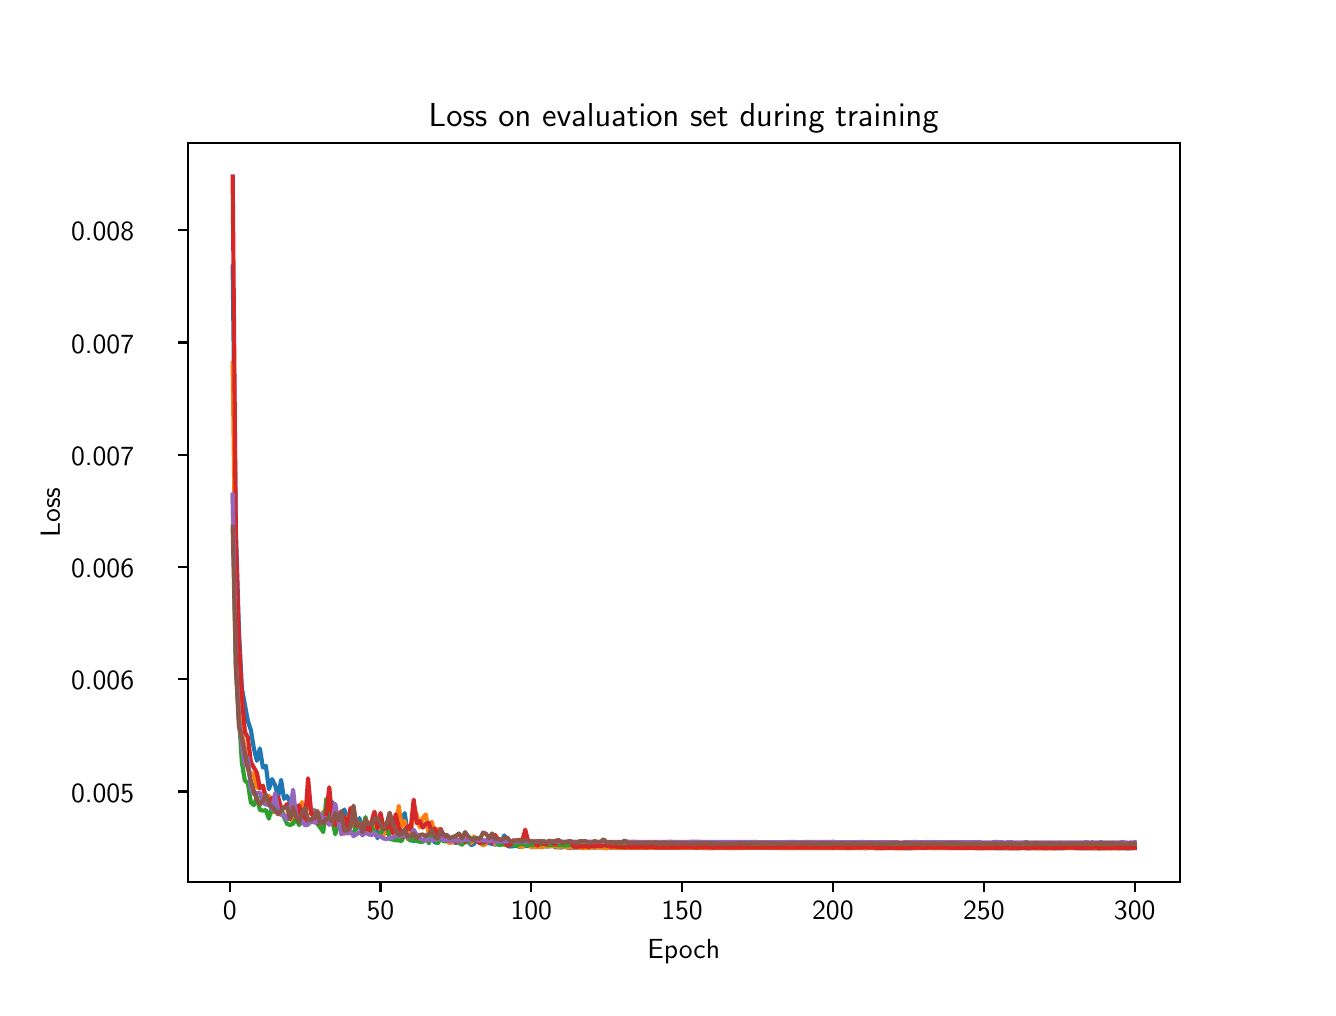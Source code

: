 \begingroup%
\makeatletter%
\begin{pgfpicture}%
\pgfpathrectangle{\pgfpointorigin}{\pgfqpoint{6.4in}{4.8in}}%
\pgfusepath{use as bounding box, clip}%
\begin{pgfscope}%
\pgfsetbuttcap%
\pgfsetmiterjoin%
\definecolor{currentfill}{rgb}{1.0,1.0,1.0}%
\pgfsetfillcolor{currentfill}%
\pgfsetlinewidth{0.0pt}%
\definecolor{currentstroke}{rgb}{1.0,1.0,1.0}%
\pgfsetstrokecolor{currentstroke}%
\pgfsetdash{}{0pt}%
\pgfpathmoveto{\pgfqpoint{0.0in}{0.0in}}%
\pgfpathlineto{\pgfqpoint{6.4in}{0.0in}}%
\pgfpathlineto{\pgfqpoint{6.4in}{4.8in}}%
\pgfpathlineto{\pgfqpoint{0.0in}{4.8in}}%
\pgfpathlineto{\pgfqpoint{0.0in}{0.0in}}%
\pgfpathclose%
\pgfusepath{fill}%
\end{pgfscope}%
\begin{pgfscope}%
\pgfsetbuttcap%
\pgfsetmiterjoin%
\definecolor{currentfill}{rgb}{1.0,1.0,1.0}%
\pgfsetfillcolor{currentfill}%
\pgfsetlinewidth{0.0pt}%
\definecolor{currentstroke}{rgb}{0.0,0.0,0.0}%
\pgfsetstrokecolor{currentstroke}%
\pgfsetstrokeopacity{0.0}%
\pgfsetdash{}{0pt}%
\pgfpathmoveto{\pgfqpoint{0.8in}{0.528in}}%
\pgfpathlineto{\pgfqpoint{5.76in}{0.528in}}%
\pgfpathlineto{\pgfqpoint{5.76in}{4.224in}}%
\pgfpathlineto{\pgfqpoint{0.8in}{4.224in}}%
\pgfpathlineto{\pgfqpoint{0.8in}{0.528in}}%
\pgfpathclose%
\pgfusepath{fill}%
\end{pgfscope}%
\begin{pgfscope}%
\pgfsetbuttcap%
\pgfsetroundjoin%
\definecolor{currentfill}{rgb}{0.0,0.0,0.0}%
\pgfsetfillcolor{currentfill}%
\pgfsetlinewidth{0.803pt}%
\definecolor{currentstroke}{rgb}{0.0,0.0,0.0}%
\pgfsetstrokecolor{currentstroke}%
\pgfsetdash{}{0pt}%
\pgfsys@defobject{currentmarker}{\pgfqpoint{0.0in}{-0.049in}}{\pgfqpoint{0.0in}{0.0in}}{%
\pgfpathmoveto{\pgfqpoint{0.0in}{0.0in}}%
\pgfpathlineto{\pgfqpoint{0.0in}{-0.049in}}%
\pgfusepath{stroke,fill}%
}%
\begin{pgfscope}%
\pgfsys@transformshift{1.01in}{0.528in}%
\pgfsys@useobject{currentmarker}{}%
\end{pgfscope}%
\end{pgfscope}%
\begin{pgfscope}%
\definecolor{textcolor}{rgb}{0.0,0.0,0.0}%
\pgfsetstrokecolor{textcolor}%
\pgfsetfillcolor{textcolor}%
\pgftext[x=1.01in,y=0.431in,,top]{\color{textcolor}{\sffamily\fontsize{10.0}{12.0}\selectfont\catcode`\^=\active\def^{\ifmmode\sp\else\^{}\fi}\catcode`\%=\active\def%{\%}0}}%
\end{pgfscope}%
\begin{pgfscope}%
\pgfsetbuttcap%
\pgfsetroundjoin%
\definecolor{currentfill}{rgb}{0.0,0.0,0.0}%
\pgfsetfillcolor{currentfill}%
\pgfsetlinewidth{0.803pt}%
\definecolor{currentstroke}{rgb}{0.0,0.0,0.0}%
\pgfsetstrokecolor{currentstroke}%
\pgfsetdash{}{0pt}%
\pgfsys@defobject{currentmarker}{\pgfqpoint{0.0in}{-0.049in}}{\pgfqpoint{0.0in}{0.0in}}{%
\pgfpathmoveto{\pgfqpoint{0.0in}{0.0in}}%
\pgfpathlineto{\pgfqpoint{0.0in}{-0.049in}}%
\pgfusepath{stroke,fill}%
}%
\begin{pgfscope}%
\pgfsys@transformshift{1.764in}{0.528in}%
\pgfsys@useobject{currentmarker}{}%
\end{pgfscope}%
\end{pgfscope}%
\begin{pgfscope}%
\definecolor{textcolor}{rgb}{0.0,0.0,0.0}%
\pgfsetstrokecolor{textcolor}%
\pgfsetfillcolor{textcolor}%
\pgftext[x=1.764in,y=0.431in,,top]{\color{textcolor}{\sffamily\fontsize{10.0}{12.0}\selectfont\catcode`\^=\active\def^{\ifmmode\sp\else\^{}\fi}\catcode`\%=\active\def%{\%}50}}%
\end{pgfscope}%
\begin{pgfscope}%
\pgfsetbuttcap%
\pgfsetroundjoin%
\definecolor{currentfill}{rgb}{0.0,0.0,0.0}%
\pgfsetfillcolor{currentfill}%
\pgfsetlinewidth{0.803pt}%
\definecolor{currentstroke}{rgb}{0.0,0.0,0.0}%
\pgfsetstrokecolor{currentstroke}%
\pgfsetdash{}{0pt}%
\pgfsys@defobject{currentmarker}{\pgfqpoint{0.0in}{-0.049in}}{\pgfqpoint{0.0in}{0.0in}}{%
\pgfpathmoveto{\pgfqpoint{0.0in}{0.0in}}%
\pgfpathlineto{\pgfqpoint{0.0in}{-0.049in}}%
\pgfusepath{stroke,fill}%
}%
\begin{pgfscope}%
\pgfsys@transformshift{2.518in}{0.528in}%
\pgfsys@useobject{currentmarker}{}%
\end{pgfscope}%
\end{pgfscope}%
\begin{pgfscope}%
\definecolor{textcolor}{rgb}{0.0,0.0,0.0}%
\pgfsetstrokecolor{textcolor}%
\pgfsetfillcolor{textcolor}%
\pgftext[x=2.518in,y=0.431in,,top]{\color{textcolor}{\sffamily\fontsize{10.0}{12.0}\selectfont\catcode`\^=\active\def^{\ifmmode\sp\else\^{}\fi}\catcode`\%=\active\def%{\%}100}}%
\end{pgfscope}%
\begin{pgfscope}%
\pgfsetbuttcap%
\pgfsetroundjoin%
\definecolor{currentfill}{rgb}{0.0,0.0,0.0}%
\pgfsetfillcolor{currentfill}%
\pgfsetlinewidth{0.803pt}%
\definecolor{currentstroke}{rgb}{0.0,0.0,0.0}%
\pgfsetstrokecolor{currentstroke}%
\pgfsetdash{}{0pt}%
\pgfsys@defobject{currentmarker}{\pgfqpoint{0.0in}{-0.049in}}{\pgfqpoint{0.0in}{0.0in}}{%
\pgfpathmoveto{\pgfqpoint{0.0in}{0.0in}}%
\pgfpathlineto{\pgfqpoint{0.0in}{-0.049in}}%
\pgfusepath{stroke,fill}%
}%
\begin{pgfscope}%
\pgfsys@transformshift{3.272in}{0.528in}%
\pgfsys@useobject{currentmarker}{}%
\end{pgfscope}%
\end{pgfscope}%
\begin{pgfscope}%
\definecolor{textcolor}{rgb}{0.0,0.0,0.0}%
\pgfsetstrokecolor{textcolor}%
\pgfsetfillcolor{textcolor}%
\pgftext[x=3.272in,y=0.431in,,top]{\color{textcolor}{\sffamily\fontsize{10.0}{12.0}\selectfont\catcode`\^=\active\def^{\ifmmode\sp\else\^{}\fi}\catcode`\%=\active\def%{\%}150}}%
\end{pgfscope}%
\begin{pgfscope}%
\pgfsetbuttcap%
\pgfsetroundjoin%
\definecolor{currentfill}{rgb}{0.0,0.0,0.0}%
\pgfsetfillcolor{currentfill}%
\pgfsetlinewidth{0.803pt}%
\definecolor{currentstroke}{rgb}{0.0,0.0,0.0}%
\pgfsetstrokecolor{currentstroke}%
\pgfsetdash{}{0pt}%
\pgfsys@defobject{currentmarker}{\pgfqpoint{0.0in}{-0.049in}}{\pgfqpoint{0.0in}{0.0in}}{%
\pgfpathmoveto{\pgfqpoint{0.0in}{0.0in}}%
\pgfpathlineto{\pgfqpoint{0.0in}{-0.049in}}%
\pgfusepath{stroke,fill}%
}%
\begin{pgfscope}%
\pgfsys@transformshift{4.026in}{0.528in}%
\pgfsys@useobject{currentmarker}{}%
\end{pgfscope}%
\end{pgfscope}%
\begin{pgfscope}%
\definecolor{textcolor}{rgb}{0.0,0.0,0.0}%
\pgfsetstrokecolor{textcolor}%
\pgfsetfillcolor{textcolor}%
\pgftext[x=4.026in,y=0.431in,,top]{\color{textcolor}{\sffamily\fontsize{10.0}{12.0}\selectfont\catcode`\^=\active\def^{\ifmmode\sp\else\^{}\fi}\catcode`\%=\active\def%{\%}200}}%
\end{pgfscope}%
\begin{pgfscope}%
\pgfsetbuttcap%
\pgfsetroundjoin%
\definecolor{currentfill}{rgb}{0.0,0.0,0.0}%
\pgfsetfillcolor{currentfill}%
\pgfsetlinewidth{0.803pt}%
\definecolor{currentstroke}{rgb}{0.0,0.0,0.0}%
\pgfsetstrokecolor{currentstroke}%
\pgfsetdash{}{0pt}%
\pgfsys@defobject{currentmarker}{\pgfqpoint{0.0in}{-0.049in}}{\pgfqpoint{0.0in}{0.0in}}{%
\pgfpathmoveto{\pgfqpoint{0.0in}{0.0in}}%
\pgfpathlineto{\pgfqpoint{0.0in}{-0.049in}}%
\pgfusepath{stroke,fill}%
}%
\begin{pgfscope}%
\pgfsys@transformshift{4.781in}{0.528in}%
\pgfsys@useobject{currentmarker}{}%
\end{pgfscope}%
\end{pgfscope}%
\begin{pgfscope}%
\definecolor{textcolor}{rgb}{0.0,0.0,0.0}%
\pgfsetstrokecolor{textcolor}%
\pgfsetfillcolor{textcolor}%
\pgftext[x=4.781in,y=0.431in,,top]{\color{textcolor}{\sffamily\fontsize{10.0}{12.0}\selectfont\catcode`\^=\active\def^{\ifmmode\sp\else\^{}\fi}\catcode`\%=\active\def%{\%}250}}%
\end{pgfscope}%
\begin{pgfscope}%
\pgfsetbuttcap%
\pgfsetroundjoin%
\definecolor{currentfill}{rgb}{0.0,0.0,0.0}%
\pgfsetfillcolor{currentfill}%
\pgfsetlinewidth{0.803pt}%
\definecolor{currentstroke}{rgb}{0.0,0.0,0.0}%
\pgfsetstrokecolor{currentstroke}%
\pgfsetdash{}{0pt}%
\pgfsys@defobject{currentmarker}{\pgfqpoint{0.0in}{-0.049in}}{\pgfqpoint{0.0in}{0.0in}}{%
\pgfpathmoveto{\pgfqpoint{0.0in}{0.0in}}%
\pgfpathlineto{\pgfqpoint{0.0in}{-0.049in}}%
\pgfusepath{stroke,fill}%
}%
\begin{pgfscope}%
\pgfsys@transformshift{5.535in}{0.528in}%
\pgfsys@useobject{currentmarker}{}%
\end{pgfscope}%
\end{pgfscope}%
\begin{pgfscope}%
\definecolor{textcolor}{rgb}{0.0,0.0,0.0}%
\pgfsetstrokecolor{textcolor}%
\pgfsetfillcolor{textcolor}%
\pgftext[x=5.535in,y=0.431in,,top]{\color{textcolor}{\sffamily\fontsize{10.0}{12.0}\selectfont\catcode`\^=\active\def^{\ifmmode\sp\else\^{}\fi}\catcode`\%=\active\def%{\%}300}}%
\end{pgfscope}%
\begin{pgfscope}%
\definecolor{textcolor}{rgb}{0.0,0.0,0.0}%
\pgfsetstrokecolor{textcolor}%
\pgfsetfillcolor{textcolor}%
\pgftext[x=3.28in,y=0.241in,,top]{\color{textcolor}{\sffamily\fontsize{10.0}{12.0}\selectfont\catcode`\^=\active\def^{\ifmmode\sp\else\^{}\fi}\catcode`\%=\active\def%{\%}Epoch}}%
\end{pgfscope}%
\begin{pgfscope}%
\pgfsetbuttcap%
\pgfsetroundjoin%
\definecolor{currentfill}{rgb}{0.0,0.0,0.0}%
\pgfsetfillcolor{currentfill}%
\pgfsetlinewidth{0.803pt}%
\definecolor{currentstroke}{rgb}{0.0,0.0,0.0}%
\pgfsetstrokecolor{currentstroke}%
\pgfsetdash{}{0pt}%
\pgfsys@defobject{currentmarker}{\pgfqpoint{-0.049in}{0.0in}}{\pgfqpoint{-0.0in}{0.0in}}{%
\pgfpathmoveto{\pgfqpoint{-0.0in}{0.0in}}%
\pgfpathlineto{\pgfqpoint{-0.049in}{0.0in}}%
\pgfusepath{stroke,fill}%
}%
\begin{pgfscope}%
\pgfsys@transformshift{0.8in}{0.981in}%
\pgfsys@useobject{currentmarker}{}%
\end{pgfscope}%
\end{pgfscope}%
\begin{pgfscope}%
\definecolor{textcolor}{rgb}{0.0,0.0,0.0}%
\pgfsetstrokecolor{textcolor}%
\pgfsetfillcolor{textcolor}%
\pgftext[x=0.217in, y=0.928in, left, base]{\color{textcolor}{\sffamily\fontsize{10.0}{12.0}\selectfont\catcode`\^=\active\def^{\ifmmode\sp\else\^{}\fi}\catcode`\%=\active\def%{\%}0.005}}%
\end{pgfscope}%
\begin{pgfscope}%
\pgfsetbuttcap%
\pgfsetroundjoin%
\definecolor{currentfill}{rgb}{0.0,0.0,0.0}%
\pgfsetfillcolor{currentfill}%
\pgfsetlinewidth{0.803pt}%
\definecolor{currentstroke}{rgb}{0.0,0.0,0.0}%
\pgfsetstrokecolor{currentstroke}%
\pgfsetdash{}{0pt}%
\pgfsys@defobject{currentmarker}{\pgfqpoint{-0.049in}{0.0in}}{\pgfqpoint{-0.0in}{0.0in}}{%
\pgfpathmoveto{\pgfqpoint{-0.0in}{0.0in}}%
\pgfpathlineto{\pgfqpoint{-0.049in}{0.0in}}%
\pgfusepath{stroke,fill}%
}%
\begin{pgfscope}%
\pgfsys@transformshift{0.8in}{1.542in}%
\pgfsys@useobject{currentmarker}{}%
\end{pgfscope}%
\end{pgfscope}%
\begin{pgfscope}%
\definecolor{textcolor}{rgb}{0.0,0.0,0.0}%
\pgfsetstrokecolor{textcolor}%
\pgfsetfillcolor{textcolor}%
\pgftext[x=0.217in, y=1.489in, left, base]{\color{textcolor}{\sffamily\fontsize{10.0}{12.0}\selectfont\catcode`\^=\active\def^{\ifmmode\sp\else\^{}\fi}\catcode`\%=\active\def%{\%}0.006}}%
\end{pgfscope}%
\begin{pgfscope}%
\pgfsetbuttcap%
\pgfsetroundjoin%
\definecolor{currentfill}{rgb}{0.0,0.0,0.0}%
\pgfsetfillcolor{currentfill}%
\pgfsetlinewidth{0.803pt}%
\definecolor{currentstroke}{rgb}{0.0,0.0,0.0}%
\pgfsetstrokecolor{currentstroke}%
\pgfsetdash{}{0pt}%
\pgfsys@defobject{currentmarker}{\pgfqpoint{-0.049in}{0.0in}}{\pgfqpoint{-0.0in}{0.0in}}{%
\pgfpathmoveto{\pgfqpoint{-0.0in}{0.0in}}%
\pgfpathlineto{\pgfqpoint{-0.049in}{0.0in}}%
\pgfusepath{stroke,fill}%
}%
\begin{pgfscope}%
\pgfsys@transformshift{0.8in}{2.103in}%
\pgfsys@useobject{currentmarker}{}%
\end{pgfscope}%
\end{pgfscope}%
\begin{pgfscope}%
\definecolor{textcolor}{rgb}{0.0,0.0,0.0}%
\pgfsetstrokecolor{textcolor}%
\pgfsetfillcolor{textcolor}%
\pgftext[x=0.217in, y=2.051in, left, base]{\color{textcolor}{\sffamily\fontsize{10.0}{12.0}\selectfont\catcode`\^=\active\def^{\ifmmode\sp\else\^{}\fi}\catcode`\%=\active\def%{\%}0.006}}%
\end{pgfscope}%
\begin{pgfscope}%
\pgfsetbuttcap%
\pgfsetroundjoin%
\definecolor{currentfill}{rgb}{0.0,0.0,0.0}%
\pgfsetfillcolor{currentfill}%
\pgfsetlinewidth{0.803pt}%
\definecolor{currentstroke}{rgb}{0.0,0.0,0.0}%
\pgfsetstrokecolor{currentstroke}%
\pgfsetdash{}{0pt}%
\pgfsys@defobject{currentmarker}{\pgfqpoint{-0.049in}{0.0in}}{\pgfqpoint{-0.0in}{0.0in}}{%
\pgfpathmoveto{\pgfqpoint{-0.0in}{0.0in}}%
\pgfpathlineto{\pgfqpoint{-0.049in}{0.0in}}%
\pgfusepath{stroke,fill}%
}%
\begin{pgfscope}%
\pgfsys@transformshift{0.8in}{2.665in}%
\pgfsys@useobject{currentmarker}{}%
\end{pgfscope}%
\end{pgfscope}%
\begin{pgfscope}%
\definecolor{textcolor}{rgb}{0.0,0.0,0.0}%
\pgfsetstrokecolor{textcolor}%
\pgfsetfillcolor{textcolor}%
\pgftext[x=0.217in, y=2.612in, left, base]{\color{textcolor}{\sffamily\fontsize{10.0}{12.0}\selectfont\catcode`\^=\active\def^{\ifmmode\sp\else\^{}\fi}\catcode`\%=\active\def%{\%}0.007}}%
\end{pgfscope}%
\begin{pgfscope}%
\pgfsetbuttcap%
\pgfsetroundjoin%
\definecolor{currentfill}{rgb}{0.0,0.0,0.0}%
\pgfsetfillcolor{currentfill}%
\pgfsetlinewidth{0.803pt}%
\definecolor{currentstroke}{rgb}{0.0,0.0,0.0}%
\pgfsetstrokecolor{currentstroke}%
\pgfsetdash{}{0pt}%
\pgfsys@defobject{currentmarker}{\pgfqpoint{-0.049in}{0.0in}}{\pgfqpoint{-0.0in}{0.0in}}{%
\pgfpathmoveto{\pgfqpoint{-0.0in}{0.0in}}%
\pgfpathlineto{\pgfqpoint{-0.049in}{0.0in}}%
\pgfusepath{stroke,fill}%
}%
\begin{pgfscope}%
\pgfsys@transformshift{0.8in}{3.226in}%
\pgfsys@useobject{currentmarker}{}%
\end{pgfscope}%
\end{pgfscope}%
\begin{pgfscope}%
\definecolor{textcolor}{rgb}{0.0,0.0,0.0}%
\pgfsetstrokecolor{textcolor}%
\pgfsetfillcolor{textcolor}%
\pgftext[x=0.217in, y=3.173in, left, base]{\color{textcolor}{\sffamily\fontsize{10.0}{12.0}\selectfont\catcode`\^=\active\def^{\ifmmode\sp\else\^{}\fi}\catcode`\%=\active\def%{\%}0.007}}%
\end{pgfscope}%
\begin{pgfscope}%
\pgfsetbuttcap%
\pgfsetroundjoin%
\definecolor{currentfill}{rgb}{0.0,0.0,0.0}%
\pgfsetfillcolor{currentfill}%
\pgfsetlinewidth{0.803pt}%
\definecolor{currentstroke}{rgb}{0.0,0.0,0.0}%
\pgfsetstrokecolor{currentstroke}%
\pgfsetdash{}{0pt}%
\pgfsys@defobject{currentmarker}{\pgfqpoint{-0.049in}{0.0in}}{\pgfqpoint{-0.0in}{0.0in}}{%
\pgfpathmoveto{\pgfqpoint{-0.0in}{0.0in}}%
\pgfpathlineto{\pgfqpoint{-0.049in}{0.0in}}%
\pgfusepath{stroke,fill}%
}%
\begin{pgfscope}%
\pgfsys@transformshift{0.8in}{3.787in}%
\pgfsys@useobject{currentmarker}{}%
\end{pgfscope}%
\end{pgfscope}%
\begin{pgfscope}%
\definecolor{textcolor}{rgb}{0.0,0.0,0.0}%
\pgfsetstrokecolor{textcolor}%
\pgfsetfillcolor{textcolor}%
\pgftext[x=0.217in, y=3.734in, left, base]{\color{textcolor}{\sffamily\fontsize{10.0}{12.0}\selectfont\catcode`\^=\active\def^{\ifmmode\sp\else\^{}\fi}\catcode`\%=\active\def%{\%}0.008}}%
\end{pgfscope}%
\begin{pgfscope}%
\definecolor{textcolor}{rgb}{0.0,0.0,0.0}%
\pgfsetstrokecolor{textcolor}%
\pgfsetfillcolor{textcolor}%
\pgftext[x=0.161in,y=2.376in,,bottom,rotate=90.0]{\color{textcolor}{\sffamily\fontsize{10.0}{12.0}\selectfont\catcode`\^=\active\def^{\ifmmode\sp\else\^{}\fi}\catcode`\%=\active\def%{\%}Loss}}%
\end{pgfscope}%
\begin{pgfscope}%
\pgfpathrectangle{\pgfqpoint{0.8in}{0.528in}}{\pgfqpoint{4.96in}{3.696in}}%
\pgfusepath{clip}%
\pgfsetrectcap%
\pgfsetroundjoin%
\pgfsetlinewidth{1.506pt}%
\definecolor{currentstroke}{rgb}{0.122,0.467,0.706}%
\pgfsetstrokecolor{currentstroke}%
\pgfsetdash{}{0pt}%
\pgfpathmoveto{\pgfqpoint{1.025in}{3.606in}}%
\pgfpathlineto{\pgfqpoint{1.041in}{2.287in}}%
\pgfpathlineto{\pgfqpoint{1.056in}{1.795in}}%
\pgfpathlineto{\pgfqpoint{1.071in}{1.497in}}%
\pgfpathlineto{\pgfqpoint{1.101in}{1.333in}}%
\pgfpathlineto{\pgfqpoint{1.116in}{1.288in}}%
\pgfpathlineto{\pgfqpoint{1.131in}{1.196in}}%
\pgfpathlineto{\pgfqpoint{1.146in}{1.134in}}%
\pgfpathlineto{\pgfqpoint{1.161in}{1.196in}}%
\pgfpathlineto{\pgfqpoint{1.176in}{1.101in}}%
\pgfpathlineto{\pgfqpoint{1.191in}{1.109in}}%
\pgfpathlineto{\pgfqpoint{1.206in}{0.992in}}%
\pgfpathlineto{\pgfqpoint{1.222in}{1.043in}}%
\pgfpathlineto{\pgfqpoint{1.237in}{1.013in}}%
\pgfpathlineto{\pgfqpoint{1.252in}{0.952in}}%
\pgfpathlineto{\pgfqpoint{1.267in}{1.039in}}%
\pgfpathlineto{\pgfqpoint{1.282in}{0.944in}}%
\pgfpathlineto{\pgfqpoint{1.297in}{0.958in}}%
\pgfpathlineto{\pgfqpoint{1.312in}{0.927in}}%
\pgfpathlineto{\pgfqpoint{1.327in}{0.942in}}%
\pgfpathlineto{\pgfqpoint{1.342in}{0.864in}}%
\pgfpathlineto{\pgfqpoint{1.357in}{0.871in}}%
\pgfpathlineto{\pgfqpoint{1.372in}{0.869in}}%
\pgfpathlineto{\pgfqpoint{1.387in}{0.893in}}%
\pgfpathlineto{\pgfqpoint{1.402in}{0.944in}}%
\pgfpathlineto{\pgfqpoint{1.418in}{0.877in}}%
\pgfpathlineto{\pgfqpoint{1.433in}{0.887in}}%
\pgfpathlineto{\pgfqpoint{1.463in}{0.835in}}%
\pgfpathlineto{\pgfqpoint{1.478in}{0.867in}}%
\pgfpathlineto{\pgfqpoint{1.493in}{0.858in}}%
\pgfpathlineto{\pgfqpoint{1.508in}{0.841in}}%
\pgfpathlineto{\pgfqpoint{1.523in}{0.929in}}%
\pgfpathlineto{\pgfqpoint{1.538in}{0.843in}}%
\pgfpathlineto{\pgfqpoint{1.553in}{0.842in}}%
\pgfpathlineto{\pgfqpoint{1.568in}{0.839in}}%
\pgfpathlineto{\pgfqpoint{1.583in}{0.891in}}%
\pgfpathlineto{\pgfqpoint{1.599in}{0.84in}}%
\pgfpathlineto{\pgfqpoint{1.614in}{0.861in}}%
\pgfpathlineto{\pgfqpoint{1.629in}{0.834in}}%
\pgfpathlineto{\pgfqpoint{1.644in}{0.793in}}%
\pgfpathlineto{\pgfqpoint{1.659in}{0.848in}}%
\pgfpathlineto{\pgfqpoint{1.674in}{0.783in}}%
\pgfpathlineto{\pgfqpoint{1.689in}{0.847in}}%
\pgfpathlineto{\pgfqpoint{1.704in}{0.783in}}%
\pgfpathlineto{\pgfqpoint{1.719in}{0.825in}}%
\pgfpathlineto{\pgfqpoint{1.734in}{0.84in}}%
\pgfpathlineto{\pgfqpoint{1.749in}{0.747in}}%
\pgfpathlineto{\pgfqpoint{1.764in}{0.805in}}%
\pgfpathlineto{\pgfqpoint{1.779in}{0.773in}}%
\pgfpathlineto{\pgfqpoint{1.795in}{0.773in}}%
\pgfpathlineto{\pgfqpoint{1.81in}{0.844in}}%
\pgfpathlineto{\pgfqpoint{1.825in}{0.798in}}%
\pgfpathlineto{\pgfqpoint{1.84in}{0.79in}}%
\pgfpathlineto{\pgfqpoint{1.855in}{0.757in}}%
\pgfpathlineto{\pgfqpoint{1.87in}{0.829in}}%
\pgfpathlineto{\pgfqpoint{1.885in}{0.873in}}%
\pgfpathlineto{\pgfqpoint{1.9in}{0.773in}}%
\pgfpathlineto{\pgfqpoint{1.915in}{0.814in}}%
\pgfpathlineto{\pgfqpoint{1.93in}{0.732in}}%
\pgfpathlineto{\pgfqpoint{1.945in}{0.746in}}%
\pgfpathlineto{\pgfqpoint{1.96in}{0.737in}}%
\pgfpathlineto{\pgfqpoint{1.976in}{0.733in}}%
\pgfpathlineto{\pgfqpoint{1.991in}{0.745in}}%
\pgfpathlineto{\pgfqpoint{2.006in}{0.734in}}%
\pgfpathlineto{\pgfqpoint{2.021in}{0.751in}}%
\pgfpathlineto{\pgfqpoint{2.036in}{0.726in}}%
\pgfpathlineto{\pgfqpoint{2.051in}{0.725in}}%
\pgfpathlineto{\pgfqpoint{2.066in}{0.757in}}%
\pgfpathlineto{\pgfqpoint{2.081in}{0.765in}}%
\pgfpathlineto{\pgfqpoint{2.096in}{0.735in}}%
\pgfpathlineto{\pgfqpoint{2.111in}{0.734in}}%
\pgfpathlineto{\pgfqpoint{2.126in}{0.729in}}%
\pgfpathlineto{\pgfqpoint{2.141in}{0.723in}}%
\pgfpathlineto{\pgfqpoint{2.156in}{0.731in}}%
\pgfpathlineto{\pgfqpoint{2.172in}{0.731in}}%
\pgfpathlineto{\pgfqpoint{2.187in}{0.725in}}%
\pgfpathlineto{\pgfqpoint{2.202in}{0.739in}}%
\pgfpathlineto{\pgfqpoint{2.217in}{0.712in}}%
\pgfpathlineto{\pgfqpoint{2.232in}{0.719in}}%
\pgfpathlineto{\pgfqpoint{2.247in}{0.747in}}%
\pgfpathlineto{\pgfqpoint{2.262in}{0.728in}}%
\pgfpathlineto{\pgfqpoint{2.277in}{0.731in}}%
\pgfpathlineto{\pgfqpoint{2.292in}{0.721in}}%
\pgfpathlineto{\pgfqpoint{2.307in}{0.723in}}%
\pgfpathlineto{\pgfqpoint{2.322in}{0.718in}}%
\pgfpathlineto{\pgfqpoint{2.337in}{0.716in}}%
\pgfpathlineto{\pgfqpoint{2.368in}{0.718in}}%
\pgfpathlineto{\pgfqpoint{2.383in}{0.762in}}%
\pgfpathlineto{\pgfqpoint{2.398in}{0.708in}}%
\pgfpathlineto{\pgfqpoint{2.413in}{0.706in}}%
\pgfpathlineto{\pgfqpoint{2.428in}{0.707in}}%
\pgfpathlineto{\pgfqpoint{2.443in}{0.711in}}%
\pgfpathlineto{\pgfqpoint{2.458in}{0.704in}}%
\pgfpathlineto{\pgfqpoint{2.473in}{0.709in}}%
\pgfpathlineto{\pgfqpoint{2.488in}{0.708in}}%
\pgfpathlineto{\pgfqpoint{2.518in}{0.709in}}%
\pgfpathlineto{\pgfqpoint{2.534in}{0.708in}}%
\pgfpathlineto{\pgfqpoint{2.549in}{0.704in}}%
\pgfpathlineto{\pgfqpoint{2.564in}{0.713in}}%
\pgfpathlineto{\pgfqpoint{2.579in}{0.717in}}%
\pgfpathlineto{\pgfqpoint{2.594in}{0.705in}}%
\pgfpathlineto{\pgfqpoint{2.609in}{0.71in}}%
\pgfpathlineto{\pgfqpoint{2.624in}{0.711in}}%
\pgfpathlineto{\pgfqpoint{2.639in}{0.702in}}%
\pgfpathlineto{\pgfqpoint{2.669in}{0.701in}}%
\pgfpathlineto{\pgfqpoint{2.684in}{0.704in}}%
\pgfpathlineto{\pgfqpoint{2.714in}{0.699in}}%
\pgfpathlineto{\pgfqpoint{2.73in}{0.701in}}%
\pgfpathlineto{\pgfqpoint{2.76in}{0.7in}}%
\pgfpathlineto{\pgfqpoint{2.775in}{0.702in}}%
\pgfpathlineto{\pgfqpoint{2.79in}{0.7in}}%
\pgfpathlineto{\pgfqpoint{2.88in}{0.702in}}%
\pgfpathlineto{\pgfqpoint{2.911in}{0.7in}}%
\pgfpathlineto{\pgfqpoint{2.926in}{0.701in}}%
\pgfpathlineto{\pgfqpoint{2.956in}{0.7in}}%
\pgfpathlineto{\pgfqpoint{2.986in}{0.7in}}%
\pgfpathlineto{\pgfqpoint{3.001in}{0.7in}}%
\pgfpathlineto{\pgfqpoint{3.031in}{0.699in}}%
\pgfpathlineto{\pgfqpoint{3.046in}{0.701in}}%
\pgfpathlineto{\pgfqpoint{3.061in}{0.7in}}%
\pgfpathlineto{\pgfqpoint{3.227in}{0.699in}}%
\pgfpathlineto{\pgfqpoint{3.257in}{0.701in}}%
\pgfpathlineto{\pgfqpoint{3.272in}{0.7in}}%
\pgfpathlineto{\pgfqpoint{3.288in}{0.7in}}%
\pgfpathlineto{\pgfqpoint{3.303in}{0.699in}}%
\pgfpathlineto{\pgfqpoint{3.318in}{0.7in}}%
\pgfpathlineto{\pgfqpoint{3.348in}{0.699in}}%
\pgfpathlineto{\pgfqpoint{3.423in}{0.698in}}%
\pgfpathlineto{\pgfqpoint{3.438in}{0.699in}}%
\pgfpathlineto{\pgfqpoint{3.469in}{0.699in}}%
\pgfpathlineto{\pgfqpoint{3.484in}{0.699in}}%
\pgfpathlineto{\pgfqpoint{3.529in}{0.698in}}%
\pgfpathlineto{\pgfqpoint{3.544in}{0.7in}}%
\pgfpathlineto{\pgfqpoint{3.574in}{0.699in}}%
\pgfpathlineto{\pgfqpoint{4.177in}{0.698in}}%
\pgfpathlineto{\pgfqpoint{4.192in}{0.697in}}%
\pgfpathlineto{\pgfqpoint{4.207in}{0.699in}}%
\pgfpathlineto{\pgfqpoint{4.283in}{0.698in}}%
\pgfpathlineto{\pgfqpoint{4.298in}{0.698in}}%
\pgfpathlineto{\pgfqpoint{4.313in}{0.699in}}%
\pgfpathlineto{\pgfqpoint{4.404in}{0.697in}}%
\pgfpathlineto{\pgfqpoint{4.434in}{0.698in}}%
\pgfpathlineto{\pgfqpoint{4.464in}{0.699in}}%
\pgfpathlineto{\pgfqpoint{4.494in}{0.699in}}%
\pgfpathlineto{\pgfqpoint{4.6in}{0.698in}}%
\pgfpathlineto{\pgfqpoint{4.645in}{0.698in}}%
\pgfpathlineto{\pgfqpoint{4.72in}{0.699in}}%
\pgfpathlineto{\pgfqpoint{4.735in}{0.699in}}%
\pgfpathlineto{\pgfqpoint{4.765in}{0.697in}}%
\pgfpathlineto{\pgfqpoint{4.826in}{0.699in}}%
\pgfpathlineto{\pgfqpoint{4.841in}{0.697in}}%
\pgfpathlineto{\pgfqpoint{4.961in}{0.697in}}%
\pgfpathlineto{\pgfqpoint{4.977in}{0.699in}}%
\pgfpathlineto{\pgfqpoint{4.992in}{0.697in}}%
\pgfpathlineto{\pgfqpoint{5.037in}{0.698in}}%
\pgfpathlineto{\pgfqpoint{5.052in}{0.697in}}%
\pgfpathlineto{\pgfqpoint{5.067in}{0.699in}}%
\pgfpathlineto{\pgfqpoint{5.082in}{0.697in}}%
\pgfpathlineto{\pgfqpoint{5.112in}{0.698in}}%
\pgfpathlineto{\pgfqpoint{5.127in}{0.697in}}%
\pgfpathlineto{\pgfqpoint{5.233in}{0.698in}}%
\pgfpathlineto{\pgfqpoint{5.248in}{0.697in}}%
\pgfpathlineto{\pgfqpoint{5.338in}{0.697in}}%
\pgfpathlineto{\pgfqpoint{5.354in}{0.696in}}%
\pgfpathlineto{\pgfqpoint{5.399in}{0.698in}}%
\pgfpathlineto{\pgfqpoint{5.414in}{0.697in}}%
\pgfpathlineto{\pgfqpoint{5.429in}{0.698in}}%
\pgfpathlineto{\pgfqpoint{5.504in}{0.696in}}%
\pgfpathlineto{\pgfqpoint{5.535in}{0.698in}}%
\pgfpathlineto{\pgfqpoint{5.535in}{0.698in}}%
\pgfusepath{stroke}%
\end{pgfscope}%
\begin{pgfscope}%
\pgfpathrectangle{\pgfqpoint{0.8in}{0.528in}}{\pgfqpoint{4.96in}{3.696in}}%
\pgfusepath{clip}%
\pgfsetrectcap%
\pgfsetroundjoin%
\pgfsetlinewidth{1.506pt}%
\definecolor{currentstroke}{rgb}{1.0,0.498,0.055}%
\pgfsetstrokecolor{currentstroke}%
\pgfsetdash{}{0pt}%
\pgfpathmoveto{\pgfqpoint{1.025in}{3.124in}}%
\pgfpathlineto{\pgfqpoint{1.041in}{1.847in}}%
\pgfpathlineto{\pgfqpoint{1.056in}{1.472in}}%
\pgfpathlineto{\pgfqpoint{1.071in}{1.273in}}%
\pgfpathlineto{\pgfqpoint{1.086in}{1.196in}}%
\pgfpathlineto{\pgfqpoint{1.101in}{1.095in}}%
\pgfpathlineto{\pgfqpoint{1.116in}{1.073in}}%
\pgfpathlineto{\pgfqpoint{1.131in}{1.065in}}%
\pgfpathlineto{\pgfqpoint{1.146in}{1.002in}}%
\pgfpathlineto{\pgfqpoint{1.161in}{0.996in}}%
\pgfpathlineto{\pgfqpoint{1.176in}{1.01in}}%
\pgfpathlineto{\pgfqpoint{1.191in}{0.951in}}%
\pgfpathlineto{\pgfqpoint{1.206in}{0.959in}}%
\pgfpathlineto{\pgfqpoint{1.222in}{0.874in}}%
\pgfpathlineto{\pgfqpoint{1.237in}{0.917in}}%
\pgfpathlineto{\pgfqpoint{1.252in}{0.868in}}%
\pgfpathlineto{\pgfqpoint{1.267in}{0.895in}}%
\pgfpathlineto{\pgfqpoint{1.282in}{0.863in}}%
\pgfpathlineto{\pgfqpoint{1.297in}{0.857in}}%
\pgfpathlineto{\pgfqpoint{1.312in}{0.842in}}%
\pgfpathlineto{\pgfqpoint{1.327in}{0.837in}}%
\pgfpathlineto{\pgfqpoint{1.342in}{0.882in}}%
\pgfpathlineto{\pgfqpoint{1.357in}{0.851in}}%
\pgfpathlineto{\pgfqpoint{1.372in}{0.928in}}%
\pgfpathlineto{\pgfqpoint{1.387in}{0.866in}}%
\pgfpathlineto{\pgfqpoint{1.402in}{0.92in}}%
\pgfpathlineto{\pgfqpoint{1.418in}{0.891in}}%
\pgfpathlineto{\pgfqpoint{1.433in}{0.858in}}%
\pgfpathlineto{\pgfqpoint{1.448in}{0.884in}}%
\pgfpathlineto{\pgfqpoint{1.463in}{0.838in}}%
\pgfpathlineto{\pgfqpoint{1.478in}{0.88in}}%
\pgfpathlineto{\pgfqpoint{1.493in}{0.821in}}%
\pgfpathlineto{\pgfqpoint{1.508in}{0.834in}}%
\pgfpathlineto{\pgfqpoint{1.523in}{0.85in}}%
\pgfpathlineto{\pgfqpoint{1.538in}{0.801in}}%
\pgfpathlineto{\pgfqpoint{1.553in}{0.818in}}%
\pgfpathlineto{\pgfqpoint{1.568in}{0.801in}}%
\pgfpathlineto{\pgfqpoint{1.583in}{0.768in}}%
\pgfpathlineto{\pgfqpoint{1.599in}{0.855in}}%
\pgfpathlineto{\pgfqpoint{1.614in}{0.805in}}%
\pgfpathlineto{\pgfqpoint{1.629in}{0.854in}}%
\pgfpathlineto{\pgfqpoint{1.644in}{0.805in}}%
\pgfpathlineto{\pgfqpoint{1.659in}{0.82in}}%
\pgfpathlineto{\pgfqpoint{1.674in}{0.819in}}%
\pgfpathlineto{\pgfqpoint{1.689in}{0.825in}}%
\pgfpathlineto{\pgfqpoint{1.704in}{0.801in}}%
\pgfpathlineto{\pgfqpoint{1.719in}{0.766in}}%
\pgfpathlineto{\pgfqpoint{1.734in}{0.805in}}%
\pgfpathlineto{\pgfqpoint{1.749in}{0.813in}}%
\pgfpathlineto{\pgfqpoint{1.764in}{0.793in}}%
\pgfpathlineto{\pgfqpoint{1.779in}{0.761in}}%
\pgfpathlineto{\pgfqpoint{1.795in}{0.799in}}%
\pgfpathlineto{\pgfqpoint{1.81in}{0.766in}}%
\pgfpathlineto{\pgfqpoint{1.825in}{0.816in}}%
\pgfpathlineto{\pgfqpoint{1.84in}{0.764in}}%
\pgfpathlineto{\pgfqpoint{1.855in}{0.909in}}%
\pgfpathlineto{\pgfqpoint{1.87in}{0.807in}}%
\pgfpathlineto{\pgfqpoint{1.885in}{0.834in}}%
\pgfpathlineto{\pgfqpoint{1.9in}{0.742in}}%
\pgfpathlineto{\pgfqpoint{1.915in}{0.765in}}%
\pgfpathlineto{\pgfqpoint{1.93in}{0.9in}}%
\pgfpathlineto{\pgfqpoint{1.945in}{0.865in}}%
\pgfpathlineto{\pgfqpoint{1.96in}{0.802in}}%
\pgfpathlineto{\pgfqpoint{1.976in}{0.85in}}%
\pgfpathlineto{\pgfqpoint{1.991in}{0.866in}}%
\pgfpathlineto{\pgfqpoint{2.006in}{0.762in}}%
\pgfpathlineto{\pgfqpoint{2.021in}{0.83in}}%
\pgfpathlineto{\pgfqpoint{2.036in}{0.752in}}%
\pgfpathlineto{\pgfqpoint{2.051in}{0.792in}}%
\pgfpathlineto{\pgfqpoint{2.066in}{0.792in}}%
\pgfpathlineto{\pgfqpoint{2.081in}{0.733in}}%
\pgfpathlineto{\pgfqpoint{2.096in}{0.732in}}%
\pgfpathlineto{\pgfqpoint{2.111in}{0.723in}}%
\pgfpathlineto{\pgfqpoint{2.126in}{0.729in}}%
\pgfpathlineto{\pgfqpoint{2.141in}{0.752in}}%
\pgfpathlineto{\pgfqpoint{2.156in}{0.72in}}%
\pgfpathlineto{\pgfqpoint{2.172in}{0.735in}}%
\pgfpathlineto{\pgfqpoint{2.187in}{0.726in}}%
\pgfpathlineto{\pgfqpoint{2.202in}{0.755in}}%
\pgfpathlineto{\pgfqpoint{2.217in}{0.722in}}%
\pgfpathlineto{\pgfqpoint{2.232in}{0.756in}}%
\pgfpathlineto{\pgfqpoint{2.247in}{0.734in}}%
\pgfpathlineto{\pgfqpoint{2.262in}{0.725in}}%
\pgfpathlineto{\pgfqpoint{2.277in}{0.711in}}%
\pgfpathlineto{\pgfqpoint{2.292in}{0.721in}}%
\pgfpathlineto{\pgfqpoint{2.307in}{0.755in}}%
\pgfpathlineto{\pgfqpoint{2.322in}{0.729in}}%
\pgfpathlineto{\pgfqpoint{2.337in}{0.719in}}%
\pgfpathlineto{\pgfqpoint{2.353in}{0.732in}}%
\pgfpathlineto{\pgfqpoint{2.368in}{0.725in}}%
\pgfpathlineto{\pgfqpoint{2.383in}{0.713in}}%
\pgfpathlineto{\pgfqpoint{2.398in}{0.736in}}%
\pgfpathlineto{\pgfqpoint{2.413in}{0.723in}}%
\pgfpathlineto{\pgfqpoint{2.428in}{0.728in}}%
\pgfpathlineto{\pgfqpoint{2.443in}{0.736in}}%
\pgfpathlineto{\pgfqpoint{2.458in}{0.706in}}%
\pgfpathlineto{\pgfqpoint{2.473in}{0.703in}}%
\pgfpathlineto{\pgfqpoint{2.488in}{0.715in}}%
\pgfpathlineto{\pgfqpoint{2.503in}{0.719in}}%
\pgfpathlineto{\pgfqpoint{2.518in}{0.702in}}%
\pgfpathlineto{\pgfqpoint{2.534in}{0.703in}}%
\pgfpathlineto{\pgfqpoint{2.549in}{0.707in}}%
\pgfpathlineto{\pgfqpoint{2.564in}{0.702in}}%
\pgfpathlineto{\pgfqpoint{2.579in}{0.704in}}%
\pgfpathlineto{\pgfqpoint{2.594in}{0.711in}}%
\pgfpathlineto{\pgfqpoint{2.609in}{0.705in}}%
\pgfpathlineto{\pgfqpoint{2.624in}{0.708in}}%
\pgfpathlineto{\pgfqpoint{2.639in}{0.707in}}%
\pgfpathlineto{\pgfqpoint{2.654in}{0.703in}}%
\pgfpathlineto{\pgfqpoint{2.669in}{0.706in}}%
\pgfpathlineto{\pgfqpoint{2.684in}{0.706in}}%
\pgfpathlineto{\pgfqpoint{2.699in}{0.701in}}%
\pgfpathlineto{\pgfqpoint{2.714in}{0.702in}}%
\pgfpathlineto{\pgfqpoint{2.73in}{0.701in}}%
\pgfpathlineto{\pgfqpoint{2.745in}{0.702in}}%
\pgfpathlineto{\pgfqpoint{2.775in}{0.698in}}%
\pgfpathlineto{\pgfqpoint{2.79in}{0.7in}}%
\pgfpathlineto{\pgfqpoint{2.805in}{0.7in}}%
\pgfpathlineto{\pgfqpoint{2.82in}{0.701in}}%
\pgfpathlineto{\pgfqpoint{2.835in}{0.701in}}%
\pgfpathlineto{\pgfqpoint{2.85in}{0.702in}}%
\pgfpathlineto{\pgfqpoint{2.895in}{0.698in}}%
\pgfpathlineto{\pgfqpoint{2.911in}{0.701in}}%
\pgfpathlineto{\pgfqpoint{2.941in}{0.7in}}%
\pgfpathlineto{\pgfqpoint{3.001in}{0.7in}}%
\pgfpathlineto{\pgfqpoint{3.016in}{0.699in}}%
\pgfpathlineto{\pgfqpoint{3.031in}{0.7in}}%
\pgfpathlineto{\pgfqpoint{3.061in}{0.699in}}%
\pgfpathlineto{\pgfqpoint{3.122in}{0.7in}}%
\pgfpathlineto{\pgfqpoint{3.152in}{0.7in}}%
\pgfpathlineto{\pgfqpoint{3.182in}{0.699in}}%
\pgfpathlineto{\pgfqpoint{3.197in}{0.699in}}%
\pgfpathlineto{\pgfqpoint{3.212in}{0.7in}}%
\pgfpathlineto{\pgfqpoint{3.227in}{0.699in}}%
\pgfpathlineto{\pgfqpoint{3.288in}{0.699in}}%
\pgfpathlineto{\pgfqpoint{3.303in}{0.7in}}%
\pgfpathlineto{\pgfqpoint{3.318in}{0.699in}}%
\pgfpathlineto{\pgfqpoint{3.348in}{0.7in}}%
\pgfpathlineto{\pgfqpoint{3.363in}{0.699in}}%
\pgfpathlineto{\pgfqpoint{3.423in}{0.698in}}%
\pgfpathlineto{\pgfqpoint{3.574in}{0.698in}}%
\pgfpathlineto{\pgfqpoint{3.589in}{0.699in}}%
\pgfpathlineto{\pgfqpoint{3.74in}{0.699in}}%
\pgfpathlineto{\pgfqpoint{3.755in}{0.699in}}%
\pgfpathlineto{\pgfqpoint{3.785in}{0.698in}}%
\pgfpathlineto{\pgfqpoint{3.8in}{0.699in}}%
\pgfpathlineto{\pgfqpoint{3.815in}{0.698in}}%
\pgfpathlineto{\pgfqpoint{3.83in}{0.698in}}%
\pgfpathlineto{\pgfqpoint{3.846in}{0.7in}}%
\pgfpathlineto{\pgfqpoint{3.876in}{0.698in}}%
\pgfpathlineto{\pgfqpoint{3.891in}{0.699in}}%
\pgfpathlineto{\pgfqpoint{3.906in}{0.698in}}%
\pgfpathlineto{\pgfqpoint{3.921in}{0.699in}}%
\pgfpathlineto{\pgfqpoint{3.936in}{0.698in}}%
\pgfpathlineto{\pgfqpoint{3.966in}{0.698in}}%
\pgfpathlineto{\pgfqpoint{4.057in}{0.699in}}%
\pgfpathlineto{\pgfqpoint{4.072in}{0.698in}}%
\pgfpathlineto{\pgfqpoint{4.207in}{0.699in}}%
\pgfpathlineto{\pgfqpoint{4.238in}{0.697in}}%
\pgfpathlineto{\pgfqpoint{4.328in}{0.698in}}%
\pgfpathlineto{\pgfqpoint{4.343in}{0.697in}}%
\pgfpathlineto{\pgfqpoint{4.419in}{0.698in}}%
\pgfpathlineto{\pgfqpoint{4.479in}{0.698in}}%
\pgfpathlineto{\pgfqpoint{4.569in}{0.699in}}%
\pgfpathlineto{\pgfqpoint{4.584in}{0.698in}}%
\pgfpathlineto{\pgfqpoint{4.69in}{0.698in}}%
\pgfpathlineto{\pgfqpoint{4.705in}{0.698in}}%
\pgfpathlineto{\pgfqpoint{4.72in}{0.698in}}%
\pgfpathlineto{\pgfqpoint{4.75in}{0.697in}}%
\pgfpathlineto{\pgfqpoint{4.781in}{0.699in}}%
\pgfpathlineto{\pgfqpoint{4.796in}{0.697in}}%
\pgfpathlineto{\pgfqpoint{4.856in}{0.698in}}%
\pgfpathlineto{\pgfqpoint{4.946in}{0.697in}}%
\pgfpathlineto{\pgfqpoint{4.961in}{0.697in}}%
\pgfpathlineto{\pgfqpoint{4.977in}{0.699in}}%
\pgfpathlineto{\pgfqpoint{5.007in}{0.697in}}%
\pgfpathlineto{\pgfqpoint{5.263in}{0.698in}}%
\pgfpathlineto{\pgfqpoint{5.278in}{0.697in}}%
\pgfpathlineto{\pgfqpoint{5.308in}{0.698in}}%
\pgfpathlineto{\pgfqpoint{5.323in}{0.697in}}%
\pgfpathlineto{\pgfqpoint{5.369in}{0.697in}}%
\pgfpathlineto{\pgfqpoint{5.399in}{0.697in}}%
\pgfpathlineto{\pgfqpoint{5.519in}{0.698in}}%
\pgfpathlineto{\pgfqpoint{5.535in}{0.698in}}%
\pgfpathlineto{\pgfqpoint{5.535in}{0.698in}}%
\pgfusepath{stroke}%
\end{pgfscope}%
\begin{pgfscope}%
\pgfpathrectangle{\pgfqpoint{0.8in}{0.528in}}{\pgfqpoint{4.96in}{3.696in}}%
\pgfusepath{clip}%
\pgfsetrectcap%
\pgfsetroundjoin%
\pgfsetlinewidth{1.506pt}%
\definecolor{currentstroke}{rgb}{0.173,0.627,0.173}%
\pgfsetstrokecolor{currentstroke}%
\pgfsetdash{}{0pt}%
\pgfpathmoveto{\pgfqpoint{1.025in}{2.457in}}%
\pgfpathlineto{\pgfqpoint{1.041in}{1.59in}}%
\pgfpathlineto{\pgfqpoint{1.071in}{1.125in}}%
\pgfpathlineto{\pgfqpoint{1.086in}{1.035in}}%
\pgfpathlineto{\pgfqpoint{1.101in}{1.024in}}%
\pgfpathlineto{\pgfqpoint{1.116in}{0.926in}}%
\pgfpathlineto{\pgfqpoint{1.131in}{0.913in}}%
\pgfpathlineto{\pgfqpoint{1.146in}{0.955in}}%
\pgfpathlineto{\pgfqpoint{1.161in}{0.889in}}%
\pgfpathlineto{\pgfqpoint{1.176in}{0.885in}}%
\pgfpathlineto{\pgfqpoint{1.191in}{0.888in}}%
\pgfpathlineto{\pgfqpoint{1.206in}{0.845in}}%
\pgfpathlineto{\pgfqpoint{1.222in}{0.91in}}%
\pgfpathlineto{\pgfqpoint{1.237in}{0.879in}}%
\pgfpathlineto{\pgfqpoint{1.252in}{0.908in}}%
\pgfpathlineto{\pgfqpoint{1.267in}{0.891in}}%
\pgfpathlineto{\pgfqpoint{1.282in}{0.852in}}%
\pgfpathlineto{\pgfqpoint{1.297in}{0.819in}}%
\pgfpathlineto{\pgfqpoint{1.312in}{0.813in}}%
\pgfpathlineto{\pgfqpoint{1.327in}{0.82in}}%
\pgfpathlineto{\pgfqpoint{1.342in}{0.845in}}%
\pgfpathlineto{\pgfqpoint{1.357in}{0.813in}}%
\pgfpathlineto{\pgfqpoint{1.372in}{0.831in}}%
\pgfpathlineto{\pgfqpoint{1.402in}{0.829in}}%
\pgfpathlineto{\pgfqpoint{1.418in}{0.826in}}%
\pgfpathlineto{\pgfqpoint{1.433in}{0.846in}}%
\pgfpathlineto{\pgfqpoint{1.448in}{0.82in}}%
\pgfpathlineto{\pgfqpoint{1.463in}{0.801in}}%
\pgfpathlineto{\pgfqpoint{1.478in}{0.778in}}%
\pgfpathlineto{\pgfqpoint{1.493in}{0.944in}}%
\pgfpathlineto{\pgfqpoint{1.523in}{0.835in}}%
\pgfpathlineto{\pgfqpoint{1.538in}{0.767in}}%
\pgfpathlineto{\pgfqpoint{1.553in}{0.824in}}%
\pgfpathlineto{\pgfqpoint{1.568in}{0.866in}}%
\pgfpathlineto{\pgfqpoint{1.583in}{0.817in}}%
\pgfpathlineto{\pgfqpoint{1.599in}{0.8in}}%
\pgfpathlineto{\pgfqpoint{1.614in}{0.779in}}%
\pgfpathlineto{\pgfqpoint{1.629in}{0.764in}}%
\pgfpathlineto{\pgfqpoint{1.644in}{0.826in}}%
\pgfpathlineto{\pgfqpoint{1.659in}{0.83in}}%
\pgfpathlineto{\pgfqpoint{1.674in}{0.771in}}%
\pgfpathlineto{\pgfqpoint{1.689in}{0.853in}}%
\pgfpathlineto{\pgfqpoint{1.704in}{0.777in}}%
\pgfpathlineto{\pgfqpoint{1.719in}{0.813in}}%
\pgfpathlineto{\pgfqpoint{1.734in}{0.764in}}%
\pgfpathlineto{\pgfqpoint{1.749in}{0.764in}}%
\pgfpathlineto{\pgfqpoint{1.764in}{0.772in}}%
\pgfpathlineto{\pgfqpoint{1.779in}{0.793in}}%
\pgfpathlineto{\pgfqpoint{1.795in}{0.827in}}%
\pgfpathlineto{\pgfqpoint{1.81in}{0.744in}}%
\pgfpathlineto{\pgfqpoint{1.84in}{0.737in}}%
\pgfpathlineto{\pgfqpoint{1.855in}{0.737in}}%
\pgfpathlineto{\pgfqpoint{1.87in}{0.733in}}%
\pgfpathlineto{\pgfqpoint{1.885in}{0.773in}}%
\pgfpathlineto{\pgfqpoint{1.9in}{0.751in}}%
\pgfpathlineto{\pgfqpoint{1.915in}{0.734in}}%
\pgfpathlineto{\pgfqpoint{1.93in}{0.742in}}%
\pgfpathlineto{\pgfqpoint{1.945in}{0.733in}}%
\pgfpathlineto{\pgfqpoint{1.96in}{0.73in}}%
\pgfpathlineto{\pgfqpoint{1.976in}{0.729in}}%
\pgfpathlineto{\pgfqpoint{1.991in}{0.751in}}%
\pgfpathlineto{\pgfqpoint{2.006in}{0.722in}}%
\pgfpathlineto{\pgfqpoint{2.021in}{0.762in}}%
\pgfpathlineto{\pgfqpoint{2.036in}{0.743in}}%
\pgfpathlineto{\pgfqpoint{2.051in}{0.722in}}%
\pgfpathlineto{\pgfqpoint{2.066in}{0.751in}}%
\pgfpathlineto{\pgfqpoint{2.081in}{0.73in}}%
\pgfpathlineto{\pgfqpoint{2.096in}{0.738in}}%
\pgfpathlineto{\pgfqpoint{2.111in}{0.733in}}%
\pgfpathlineto{\pgfqpoint{2.126in}{0.751in}}%
\pgfpathlineto{\pgfqpoint{2.141in}{0.742in}}%
\pgfpathlineto{\pgfqpoint{2.156in}{0.727in}}%
\pgfpathlineto{\pgfqpoint{2.172in}{0.715in}}%
\pgfpathlineto{\pgfqpoint{2.187in}{0.735in}}%
\pgfpathlineto{\pgfqpoint{2.202in}{0.725in}}%
\pgfpathlineto{\pgfqpoint{2.217in}{0.742in}}%
\pgfpathlineto{\pgfqpoint{2.232in}{0.747in}}%
\pgfpathlineto{\pgfqpoint{2.247in}{0.747in}}%
\pgfpathlineto{\pgfqpoint{2.262in}{0.727in}}%
\pgfpathlineto{\pgfqpoint{2.277in}{0.721in}}%
\pgfpathlineto{\pgfqpoint{2.292in}{0.736in}}%
\pgfpathlineto{\pgfqpoint{2.307in}{0.74in}}%
\pgfpathlineto{\pgfqpoint{2.322in}{0.732in}}%
\pgfpathlineto{\pgfqpoint{2.337in}{0.749in}}%
\pgfpathlineto{\pgfqpoint{2.353in}{0.714in}}%
\pgfpathlineto{\pgfqpoint{2.368in}{0.715in}}%
\pgfpathlineto{\pgfqpoint{2.383in}{0.721in}}%
\pgfpathlineto{\pgfqpoint{2.398in}{0.712in}}%
\pgfpathlineto{\pgfqpoint{2.413in}{0.716in}}%
\pgfpathlineto{\pgfqpoint{2.428in}{0.714in}}%
\pgfpathlineto{\pgfqpoint{2.443in}{0.71in}}%
\pgfpathlineto{\pgfqpoint{2.458in}{0.717in}}%
\pgfpathlineto{\pgfqpoint{2.473in}{0.719in}}%
\pgfpathlineto{\pgfqpoint{2.488in}{0.715in}}%
\pgfpathlineto{\pgfqpoint{2.518in}{0.713in}}%
\pgfpathlineto{\pgfqpoint{2.534in}{0.714in}}%
\pgfpathlineto{\pgfqpoint{2.549in}{0.721in}}%
\pgfpathlineto{\pgfqpoint{2.564in}{0.715in}}%
\pgfpathlineto{\pgfqpoint{2.579in}{0.723in}}%
\pgfpathlineto{\pgfqpoint{2.594in}{0.713in}}%
\pgfpathlineto{\pgfqpoint{2.609in}{0.715in}}%
\pgfpathlineto{\pgfqpoint{2.624in}{0.713in}}%
\pgfpathlineto{\pgfqpoint{2.639in}{0.716in}}%
\pgfpathlineto{\pgfqpoint{2.654in}{0.713in}}%
\pgfpathlineto{\pgfqpoint{2.684in}{0.711in}}%
\pgfpathlineto{\pgfqpoint{2.73in}{0.713in}}%
\pgfpathlineto{\pgfqpoint{2.775in}{0.712in}}%
\pgfpathlineto{\pgfqpoint{2.79in}{0.71in}}%
\pgfpathlineto{\pgfqpoint{2.805in}{0.711in}}%
\pgfpathlineto{\pgfqpoint{2.865in}{0.71in}}%
\pgfpathlineto{\pgfqpoint{2.88in}{0.711in}}%
\pgfpathlineto{\pgfqpoint{2.911in}{0.71in}}%
\pgfpathlineto{\pgfqpoint{3.046in}{0.711in}}%
\pgfpathlineto{\pgfqpoint{3.061in}{0.71in}}%
\pgfpathlineto{\pgfqpoint{3.076in}{0.711in}}%
\pgfpathlineto{\pgfqpoint{3.091in}{0.71in}}%
\pgfpathlineto{\pgfqpoint{3.122in}{0.71in}}%
\pgfpathlineto{\pgfqpoint{3.152in}{0.71in}}%
\pgfpathlineto{\pgfqpoint{3.167in}{0.71in}}%
\pgfpathlineto{\pgfqpoint{3.182in}{0.71in}}%
\pgfpathlineto{\pgfqpoint{3.227in}{0.71in}}%
\pgfpathlineto{\pgfqpoint{3.272in}{0.71in}}%
\pgfpathlineto{\pgfqpoint{3.288in}{0.71in}}%
\pgfpathlineto{\pgfqpoint{3.303in}{0.709in}}%
\pgfpathlineto{\pgfqpoint{3.333in}{0.71in}}%
\pgfpathlineto{\pgfqpoint{3.378in}{0.71in}}%
\pgfpathlineto{\pgfqpoint{3.408in}{0.71in}}%
\pgfpathlineto{\pgfqpoint{3.544in}{0.709in}}%
\pgfpathlineto{\pgfqpoint{3.589in}{0.71in}}%
\pgfpathlineto{\pgfqpoint{3.906in}{0.71in}}%
\pgfpathlineto{\pgfqpoint{3.921in}{0.711in}}%
\pgfpathlineto{\pgfqpoint{3.936in}{0.71in}}%
\pgfpathlineto{\pgfqpoint{4.026in}{0.71in}}%
\pgfpathlineto{\pgfqpoint{4.042in}{0.709in}}%
\pgfpathlineto{\pgfqpoint{4.087in}{0.71in}}%
\pgfpathlineto{\pgfqpoint{4.117in}{0.71in}}%
\pgfpathlineto{\pgfqpoint{4.162in}{0.711in}}%
\pgfpathlineto{\pgfqpoint{4.177in}{0.709in}}%
\pgfpathlineto{\pgfqpoint{4.192in}{0.71in}}%
\pgfpathlineto{\pgfqpoint{4.207in}{0.709in}}%
\pgfpathlineto{\pgfqpoint{4.238in}{0.71in}}%
\pgfpathlineto{\pgfqpoint{4.283in}{0.709in}}%
\pgfpathlineto{\pgfqpoint{4.313in}{0.71in}}%
\pgfpathlineto{\pgfqpoint{4.328in}{0.71in}}%
\pgfpathlineto{\pgfqpoint{4.343in}{0.709in}}%
\pgfpathlineto{\pgfqpoint{4.358in}{0.71in}}%
\pgfpathlineto{\pgfqpoint{4.373in}{0.709in}}%
\pgfpathlineto{\pgfqpoint{4.434in}{0.71in}}%
\pgfpathlineto{\pgfqpoint{4.449in}{0.709in}}%
\pgfpathlineto{\pgfqpoint{4.464in}{0.71in}}%
\pgfpathlineto{\pgfqpoint{4.479in}{0.709in}}%
\pgfpathlineto{\pgfqpoint{4.509in}{0.709in}}%
\pgfpathlineto{\pgfqpoint{5.173in}{0.709in}}%
\pgfpathlineto{\pgfqpoint{5.188in}{0.708in}}%
\pgfpathlineto{\pgfqpoint{5.218in}{0.71in}}%
\pgfpathlineto{\pgfqpoint{5.278in}{0.709in}}%
\pgfpathlineto{\pgfqpoint{5.308in}{0.709in}}%
\pgfpathlineto{\pgfqpoint{5.444in}{0.709in}}%
\pgfpathlineto{\pgfqpoint{5.459in}{0.708in}}%
\pgfpathlineto{\pgfqpoint{5.489in}{0.71in}}%
\pgfpathlineto{\pgfqpoint{5.519in}{0.708in}}%
\pgfpathlineto{\pgfqpoint{5.535in}{0.709in}}%
\pgfpathlineto{\pgfqpoint{5.535in}{0.709in}}%
\pgfusepath{stroke}%
\end{pgfscope}%
\begin{pgfscope}%
\pgfpathrectangle{\pgfqpoint{0.8in}{0.528in}}{\pgfqpoint{4.96in}{3.696in}}%
\pgfusepath{clip}%
\pgfsetrectcap%
\pgfsetroundjoin%
\pgfsetlinewidth{1.506pt}%
\definecolor{currentstroke}{rgb}{0.839,0.153,0.157}%
\pgfsetstrokecolor{currentstroke}%
\pgfsetdash{}{0pt}%
\pgfpathmoveto{\pgfqpoint{1.025in}{4.056in}}%
\pgfpathlineto{\pgfqpoint{1.041in}{2.24in}}%
\pgfpathlineto{\pgfqpoint{1.056in}{1.74in}}%
\pgfpathlineto{\pgfqpoint{1.071in}{1.462in}}%
\pgfpathlineto{\pgfqpoint{1.086in}{1.279in}}%
\pgfpathlineto{\pgfqpoint{1.101in}{1.251in}}%
\pgfpathlineto{\pgfqpoint{1.116in}{1.127in}}%
\pgfpathlineto{\pgfqpoint{1.146in}{1.074in}}%
\pgfpathlineto{\pgfqpoint{1.161in}{0.998in}}%
\pgfpathlineto{\pgfqpoint{1.176in}{1.009in}}%
\pgfpathlineto{\pgfqpoint{1.191in}{0.945in}}%
\pgfpathlineto{\pgfqpoint{1.206in}{0.929in}}%
\pgfpathlineto{\pgfqpoint{1.222in}{0.949in}}%
\pgfpathlineto{\pgfqpoint{1.237in}{0.917in}}%
\pgfpathlineto{\pgfqpoint{1.252in}{0.953in}}%
\pgfpathlineto{\pgfqpoint{1.267in}{0.899in}}%
\pgfpathlineto{\pgfqpoint{1.282in}{0.896in}}%
\pgfpathlineto{\pgfqpoint{1.297in}{0.918in}}%
\pgfpathlineto{\pgfqpoint{1.312in}{0.879in}}%
\pgfpathlineto{\pgfqpoint{1.327in}{0.881in}}%
\pgfpathlineto{\pgfqpoint{1.342in}{0.856in}}%
\pgfpathlineto{\pgfqpoint{1.357in}{0.913in}}%
\pgfpathlineto{\pgfqpoint{1.372in}{0.854in}}%
\pgfpathlineto{\pgfqpoint{1.387in}{0.829in}}%
\pgfpathlineto{\pgfqpoint{1.402in}{1.047in}}%
\pgfpathlineto{\pgfqpoint{1.418in}{0.868in}}%
\pgfpathlineto{\pgfqpoint{1.433in}{0.871in}}%
\pgfpathlineto{\pgfqpoint{1.448in}{0.823in}}%
\pgfpathlineto{\pgfqpoint{1.463in}{0.835in}}%
\pgfpathlineto{\pgfqpoint{1.478in}{0.835in}}%
\pgfpathlineto{\pgfqpoint{1.493in}{0.865in}}%
\pgfpathlineto{\pgfqpoint{1.508in}{1.002in}}%
\pgfpathlineto{\pgfqpoint{1.523in}{0.838in}}%
\pgfpathlineto{\pgfqpoint{1.538in}{0.813in}}%
\pgfpathlineto{\pgfqpoint{1.553in}{0.847in}}%
\pgfpathlineto{\pgfqpoint{1.568in}{0.837in}}%
\pgfpathlineto{\pgfqpoint{1.583in}{0.853in}}%
\pgfpathlineto{\pgfqpoint{1.599in}{0.803in}}%
\pgfpathlineto{\pgfqpoint{1.614in}{0.898in}}%
\pgfpathlineto{\pgfqpoint{1.629in}{0.847in}}%
\pgfpathlineto{\pgfqpoint{1.644in}{0.81in}}%
\pgfpathlineto{\pgfqpoint{1.659in}{0.819in}}%
\pgfpathlineto{\pgfqpoint{1.674in}{0.816in}}%
\pgfpathlineto{\pgfqpoint{1.689in}{0.811in}}%
\pgfpathlineto{\pgfqpoint{1.704in}{0.767in}}%
\pgfpathlineto{\pgfqpoint{1.719in}{0.828in}}%
\pgfpathlineto{\pgfqpoint{1.734in}{0.88in}}%
\pgfpathlineto{\pgfqpoint{1.749in}{0.796in}}%
\pgfpathlineto{\pgfqpoint{1.764in}{0.873in}}%
\pgfpathlineto{\pgfqpoint{1.779in}{0.8in}}%
\pgfpathlineto{\pgfqpoint{1.795in}{0.796in}}%
\pgfpathlineto{\pgfqpoint{1.81in}{0.826in}}%
\pgfpathlineto{\pgfqpoint{1.825in}{0.773in}}%
\pgfpathlineto{\pgfqpoint{1.84in}{0.867in}}%
\pgfpathlineto{\pgfqpoint{1.855in}{0.804in}}%
\pgfpathlineto{\pgfqpoint{1.87in}{0.753in}}%
\pgfpathlineto{\pgfqpoint{1.885in}{0.775in}}%
\pgfpathlineto{\pgfqpoint{1.9in}{0.807in}}%
\pgfpathlineto{\pgfqpoint{1.915in}{0.791in}}%
\pgfpathlineto{\pgfqpoint{1.93in}{0.94in}}%
\pgfpathlineto{\pgfqpoint{1.945in}{0.823in}}%
\pgfpathlineto{\pgfqpoint{1.96in}{0.833in}}%
\pgfpathlineto{\pgfqpoint{1.976in}{0.8in}}%
\pgfpathlineto{\pgfqpoint{1.991in}{0.82in}}%
\pgfpathlineto{\pgfqpoint{2.006in}{0.824in}}%
\pgfpathlineto{\pgfqpoint{2.021in}{0.774in}}%
\pgfpathlineto{\pgfqpoint{2.036in}{0.796in}}%
\pgfpathlineto{\pgfqpoint{2.051in}{0.76in}}%
\pgfpathlineto{\pgfqpoint{2.066in}{0.793in}}%
\pgfpathlineto{\pgfqpoint{2.081in}{0.739in}}%
\pgfpathlineto{\pgfqpoint{2.096in}{0.75in}}%
\pgfpathlineto{\pgfqpoint{2.111in}{0.732in}}%
\pgfpathlineto{\pgfqpoint{2.126in}{0.739in}}%
\pgfpathlineto{\pgfqpoint{2.141in}{0.73in}}%
\pgfpathlineto{\pgfqpoint{2.156in}{0.731in}}%
\pgfpathlineto{\pgfqpoint{2.172in}{0.75in}}%
\pgfpathlineto{\pgfqpoint{2.187in}{0.73in}}%
\pgfpathlineto{\pgfqpoint{2.202in}{0.747in}}%
\pgfpathlineto{\pgfqpoint{2.217in}{0.736in}}%
\pgfpathlineto{\pgfqpoint{2.232in}{0.743in}}%
\pgfpathlineto{\pgfqpoint{2.247in}{0.733in}}%
\pgfpathlineto{\pgfqpoint{2.262in}{0.721in}}%
\pgfpathlineto{\pgfqpoint{2.277in}{0.736in}}%
\pgfpathlineto{\pgfqpoint{2.292in}{0.728in}}%
\pgfpathlineto{\pgfqpoint{2.307in}{0.745in}}%
\pgfpathlineto{\pgfqpoint{2.322in}{0.724in}}%
\pgfpathlineto{\pgfqpoint{2.337in}{0.764in}}%
\pgfpathlineto{\pgfqpoint{2.353in}{0.737in}}%
\pgfpathlineto{\pgfqpoint{2.368in}{0.731in}}%
\pgfpathlineto{\pgfqpoint{2.383in}{0.732in}}%
\pgfpathlineto{\pgfqpoint{2.398in}{0.713in}}%
\pgfpathlineto{\pgfqpoint{2.413in}{0.714in}}%
\pgfpathlineto{\pgfqpoint{2.428in}{0.737in}}%
\pgfpathlineto{\pgfqpoint{2.443in}{0.728in}}%
\pgfpathlineto{\pgfqpoint{2.458in}{0.74in}}%
\pgfpathlineto{\pgfqpoint{2.473in}{0.733in}}%
\pgfpathlineto{\pgfqpoint{2.488in}{0.79in}}%
\pgfpathlineto{\pgfqpoint{2.503in}{0.728in}}%
\pgfpathlineto{\pgfqpoint{2.518in}{0.729in}}%
\pgfpathlineto{\pgfqpoint{2.534in}{0.728in}}%
\pgfpathlineto{\pgfqpoint{2.549in}{0.71in}}%
\pgfpathlineto{\pgfqpoint{2.564in}{0.734in}}%
\pgfpathlineto{\pgfqpoint{2.579in}{0.72in}}%
\pgfpathlineto{\pgfqpoint{2.594in}{0.719in}}%
\pgfpathlineto{\pgfqpoint{2.609in}{0.73in}}%
\pgfpathlineto{\pgfqpoint{2.624in}{0.725in}}%
\pgfpathlineto{\pgfqpoint{2.639in}{0.717in}}%
\pgfpathlineto{\pgfqpoint{2.654in}{0.738in}}%
\pgfpathlineto{\pgfqpoint{2.669in}{0.725in}}%
\pgfpathlineto{\pgfqpoint{2.684in}{0.727in}}%
\pgfpathlineto{\pgfqpoint{2.699in}{0.731in}}%
\pgfpathlineto{\pgfqpoint{2.714in}{0.733in}}%
\pgfpathlineto{\pgfqpoint{2.73in}{0.705in}}%
\pgfpathlineto{\pgfqpoint{2.745in}{0.704in}}%
\pgfpathlineto{\pgfqpoint{2.76in}{0.707in}}%
\pgfpathlineto{\pgfqpoint{2.775in}{0.705in}}%
\pgfpathlineto{\pgfqpoint{2.79in}{0.708in}}%
\pgfpathlineto{\pgfqpoint{2.805in}{0.704in}}%
\pgfpathlineto{\pgfqpoint{2.82in}{0.709in}}%
\pgfpathlineto{\pgfqpoint{2.835in}{0.706in}}%
\pgfpathlineto{\pgfqpoint{2.85in}{0.71in}}%
\pgfpathlineto{\pgfqpoint{2.865in}{0.707in}}%
\pgfpathlineto{\pgfqpoint{2.88in}{0.715in}}%
\pgfpathlineto{\pgfqpoint{2.911in}{0.706in}}%
\pgfpathlineto{\pgfqpoint{2.926in}{0.705in}}%
\pgfpathlineto{\pgfqpoint{2.941in}{0.706in}}%
\pgfpathlineto{\pgfqpoint{2.956in}{0.703in}}%
\pgfpathlineto{\pgfqpoint{2.986in}{0.701in}}%
\pgfpathlineto{\pgfqpoint{3.001in}{0.704in}}%
\pgfpathlineto{\pgfqpoint{3.016in}{0.701in}}%
\pgfpathlineto{\pgfqpoint{3.031in}{0.703in}}%
\pgfpathlineto{\pgfqpoint{3.046in}{0.701in}}%
\pgfpathlineto{\pgfqpoint{3.061in}{0.703in}}%
\pgfpathlineto{\pgfqpoint{3.091in}{0.701in}}%
\pgfpathlineto{\pgfqpoint{3.107in}{0.703in}}%
\pgfpathlineto{\pgfqpoint{3.122in}{0.703in}}%
\pgfpathlineto{\pgfqpoint{3.137in}{0.701in}}%
\pgfpathlineto{\pgfqpoint{3.197in}{0.701in}}%
\pgfpathlineto{\pgfqpoint{3.257in}{0.701in}}%
\pgfpathlineto{\pgfqpoint{3.272in}{0.702in}}%
\pgfpathlineto{\pgfqpoint{3.348in}{0.701in}}%
\pgfpathlineto{\pgfqpoint{3.393in}{0.702in}}%
\pgfpathlineto{\pgfqpoint{3.423in}{0.7in}}%
\pgfpathlineto{\pgfqpoint{3.438in}{0.701in}}%
\pgfpathlineto{\pgfqpoint{3.484in}{0.7in}}%
\pgfpathlineto{\pgfqpoint{3.529in}{0.701in}}%
\pgfpathlineto{\pgfqpoint{3.665in}{0.7in}}%
\pgfpathlineto{\pgfqpoint{3.695in}{0.701in}}%
\pgfpathlineto{\pgfqpoint{3.71in}{0.7in}}%
\pgfpathlineto{\pgfqpoint{3.755in}{0.701in}}%
\pgfpathlineto{\pgfqpoint{4.026in}{0.7in}}%
\pgfpathlineto{\pgfqpoint{4.057in}{0.701in}}%
\pgfpathlineto{\pgfqpoint{4.117in}{0.699in}}%
\pgfpathlineto{\pgfqpoint{4.132in}{0.701in}}%
\pgfpathlineto{\pgfqpoint{4.162in}{0.7in}}%
\pgfpathlineto{\pgfqpoint{4.192in}{0.702in}}%
\pgfpathlineto{\pgfqpoint{4.207in}{0.7in}}%
\pgfpathlineto{\pgfqpoint{4.223in}{0.701in}}%
\pgfpathlineto{\pgfqpoint{4.238in}{0.7in}}%
\pgfpathlineto{\pgfqpoint{4.253in}{0.7in}}%
\pgfpathlineto{\pgfqpoint{4.268in}{0.699in}}%
\pgfpathlineto{\pgfqpoint{4.313in}{0.7in}}%
\pgfpathlineto{\pgfqpoint{4.328in}{0.699in}}%
\pgfpathlineto{\pgfqpoint{4.373in}{0.7in}}%
\pgfpathlineto{\pgfqpoint{4.404in}{0.7in}}%
\pgfpathlineto{\pgfqpoint{4.419in}{0.699in}}%
\pgfpathlineto{\pgfqpoint{4.449in}{0.701in}}%
\pgfpathlineto{\pgfqpoint{4.464in}{0.7in}}%
\pgfpathlineto{\pgfqpoint{4.479in}{0.699in}}%
\pgfpathlineto{\pgfqpoint{4.509in}{0.701in}}%
\pgfpathlineto{\pgfqpoint{4.6in}{0.7in}}%
\pgfpathlineto{\pgfqpoint{4.69in}{0.7in}}%
\pgfpathlineto{\pgfqpoint{4.735in}{0.699in}}%
\pgfpathlineto{\pgfqpoint{4.75in}{0.7in}}%
\pgfpathlineto{\pgfqpoint{4.796in}{0.699in}}%
\pgfpathlineto{\pgfqpoint{4.841in}{0.7in}}%
\pgfpathlineto{\pgfqpoint{4.856in}{0.699in}}%
\pgfpathlineto{\pgfqpoint{4.901in}{0.701in}}%
\pgfpathlineto{\pgfqpoint{4.916in}{0.699in}}%
\pgfpathlineto{\pgfqpoint{4.977in}{0.699in}}%
\pgfpathlineto{\pgfqpoint{4.992in}{0.699in}}%
\pgfpathlineto{\pgfqpoint{5.022in}{0.7in}}%
\pgfpathlineto{\pgfqpoint{5.037in}{0.699in}}%
\pgfpathlineto{\pgfqpoint{5.052in}{0.701in}}%
\pgfpathlineto{\pgfqpoint{5.067in}{0.699in}}%
\pgfpathlineto{\pgfqpoint{5.142in}{0.699in}}%
\pgfpathlineto{\pgfqpoint{5.158in}{0.7in}}%
\pgfpathlineto{\pgfqpoint{5.173in}{0.699in}}%
\pgfpathlineto{\pgfqpoint{5.218in}{0.701in}}%
\pgfpathlineto{\pgfqpoint{5.233in}{0.699in}}%
\pgfpathlineto{\pgfqpoint{5.263in}{0.7in}}%
\pgfpathlineto{\pgfqpoint{5.293in}{0.699in}}%
\pgfpathlineto{\pgfqpoint{5.323in}{0.7in}}%
\pgfpathlineto{\pgfqpoint{5.338in}{0.701in}}%
\pgfpathlineto{\pgfqpoint{5.354in}{0.699in}}%
\pgfpathlineto{\pgfqpoint{5.384in}{0.699in}}%
\pgfpathlineto{\pgfqpoint{5.444in}{0.7in}}%
\pgfpathlineto{\pgfqpoint{5.474in}{0.699in}}%
\pgfpathlineto{\pgfqpoint{5.489in}{0.7in}}%
\pgfpathlineto{\pgfqpoint{5.519in}{0.699in}}%
\pgfpathlineto{\pgfqpoint{5.535in}{0.699in}}%
\pgfpathlineto{\pgfqpoint{5.535in}{0.699in}}%
\pgfusepath{stroke}%
\end{pgfscope}%
\begin{pgfscope}%
\pgfpathrectangle{\pgfqpoint{0.8in}{0.528in}}{\pgfqpoint{4.96in}{3.696in}}%
\pgfusepath{clip}%
\pgfsetrectcap%
\pgfsetroundjoin%
\pgfsetlinewidth{1.506pt}%
\definecolor{currentstroke}{rgb}{0.58,0.404,0.741}%
\pgfsetstrokecolor{currentstroke}%
\pgfsetdash{}{0pt}%
\pgfpathmoveto{\pgfqpoint{1.025in}{2.466in}}%
\pgfpathlineto{\pgfqpoint{1.041in}{1.649in}}%
\pgfpathlineto{\pgfqpoint{1.056in}{1.345in}}%
\pgfpathlineto{\pgfqpoint{1.071in}{1.214in}}%
\pgfpathlineto{\pgfqpoint{1.086in}{1.113in}}%
\pgfpathlineto{\pgfqpoint{1.101in}{1.15in}}%
\pgfpathlineto{\pgfqpoint{1.116in}{0.995in}}%
\pgfpathlineto{\pgfqpoint{1.131in}{0.967in}}%
\pgfpathlineto{\pgfqpoint{1.146in}{0.973in}}%
\pgfpathlineto{\pgfqpoint{1.161in}{0.975in}}%
\pgfpathlineto{\pgfqpoint{1.176in}{0.925in}}%
\pgfpathlineto{\pgfqpoint{1.191in}{0.915in}}%
\pgfpathlineto{\pgfqpoint{1.206in}{0.916in}}%
\pgfpathlineto{\pgfqpoint{1.222in}{0.891in}}%
\pgfpathlineto{\pgfqpoint{1.237in}{0.972in}}%
\pgfpathlineto{\pgfqpoint{1.252in}{0.889in}}%
\pgfpathlineto{\pgfqpoint{1.267in}{0.863in}}%
\pgfpathlineto{\pgfqpoint{1.282in}{0.864in}}%
\pgfpathlineto{\pgfqpoint{1.297in}{0.839in}}%
\pgfpathlineto{\pgfqpoint{1.312in}{0.885in}}%
\pgfpathlineto{\pgfqpoint{1.327in}{0.99in}}%
\pgfpathlineto{\pgfqpoint{1.342in}{0.856in}}%
\pgfpathlineto{\pgfqpoint{1.357in}{0.845in}}%
\pgfpathlineto{\pgfqpoint{1.372in}{0.836in}}%
\pgfpathlineto{\pgfqpoint{1.387in}{0.811in}}%
\pgfpathlineto{\pgfqpoint{1.402in}{0.815in}}%
\pgfpathlineto{\pgfqpoint{1.418in}{0.846in}}%
\pgfpathlineto{\pgfqpoint{1.433in}{0.825in}}%
\pgfpathlineto{\pgfqpoint{1.448in}{0.827in}}%
\pgfpathlineto{\pgfqpoint{1.463in}{0.87in}}%
\pgfpathlineto{\pgfqpoint{1.478in}{0.845in}}%
\pgfpathlineto{\pgfqpoint{1.493in}{0.849in}}%
\pgfpathlineto{\pgfqpoint{1.508in}{0.814in}}%
\pgfpathlineto{\pgfqpoint{1.523in}{0.834in}}%
\pgfpathlineto{\pgfqpoint{1.538in}{0.919in}}%
\pgfpathlineto{\pgfqpoint{1.553in}{0.835in}}%
\pgfpathlineto{\pgfqpoint{1.568in}{0.767in}}%
\pgfpathlineto{\pgfqpoint{1.583in}{0.781in}}%
\pgfpathlineto{\pgfqpoint{1.599in}{0.77in}}%
\pgfpathlineto{\pgfqpoint{1.614in}{0.781in}}%
\pgfpathlineto{\pgfqpoint{1.629in}{0.758in}}%
\pgfpathlineto{\pgfqpoint{1.644in}{0.767in}}%
\pgfpathlineto{\pgfqpoint{1.659in}{0.779in}}%
\pgfpathlineto{\pgfqpoint{1.674in}{0.762in}}%
\pgfpathlineto{\pgfqpoint{1.689in}{0.775in}}%
\pgfpathlineto{\pgfqpoint{1.704in}{0.768in}}%
\pgfpathlineto{\pgfqpoint{1.719in}{0.763in}}%
\pgfpathlineto{\pgfqpoint{1.734in}{0.774in}}%
\pgfpathlineto{\pgfqpoint{1.749in}{0.757in}}%
\pgfpathlineto{\pgfqpoint{1.764in}{0.757in}}%
\pgfpathlineto{\pgfqpoint{1.779in}{0.746in}}%
\pgfpathlineto{\pgfqpoint{1.795in}{0.743in}}%
\pgfpathlineto{\pgfqpoint{1.81in}{0.749in}}%
\pgfpathlineto{\pgfqpoint{1.825in}{0.75in}}%
\pgfpathlineto{\pgfqpoint{1.84in}{0.759in}}%
\pgfpathlineto{\pgfqpoint{1.855in}{0.762in}}%
\pgfpathlineto{\pgfqpoint{1.87in}{0.758in}}%
\pgfpathlineto{\pgfqpoint{1.885in}{0.766in}}%
\pgfpathlineto{\pgfqpoint{1.9in}{0.75in}}%
\pgfpathlineto{\pgfqpoint{1.915in}{0.758in}}%
\pgfpathlineto{\pgfqpoint{1.93in}{0.79in}}%
\pgfpathlineto{\pgfqpoint{1.945in}{0.763in}}%
\pgfpathlineto{\pgfqpoint{1.96in}{0.746in}}%
\pgfpathlineto{\pgfqpoint{1.976in}{0.738in}}%
\pgfpathlineto{\pgfqpoint{1.991in}{0.736in}}%
\pgfpathlineto{\pgfqpoint{2.021in}{0.741in}}%
\pgfpathlineto{\pgfqpoint{2.036in}{0.738in}}%
\pgfpathlineto{\pgfqpoint{2.051in}{0.745in}}%
\pgfpathlineto{\pgfqpoint{2.066in}{0.748in}}%
\pgfpathlineto{\pgfqpoint{2.081in}{0.738in}}%
\pgfpathlineto{\pgfqpoint{2.096in}{0.739in}}%
\pgfpathlineto{\pgfqpoint{2.111in}{0.734in}}%
\pgfpathlineto{\pgfqpoint{2.126in}{0.736in}}%
\pgfpathlineto{\pgfqpoint{2.141in}{0.736in}}%
\pgfpathlineto{\pgfqpoint{2.156in}{0.733in}}%
\pgfpathlineto{\pgfqpoint{2.172in}{0.735in}}%
\pgfpathlineto{\pgfqpoint{2.187in}{0.74in}}%
\pgfpathlineto{\pgfqpoint{2.202in}{0.74in}}%
\pgfpathlineto{\pgfqpoint{2.232in}{0.738in}}%
\pgfpathlineto{\pgfqpoint{2.247in}{0.737in}}%
\pgfpathlineto{\pgfqpoint{2.262in}{0.736in}}%
\pgfpathlineto{\pgfqpoint{2.277in}{0.737in}}%
\pgfpathlineto{\pgfqpoint{2.307in}{0.734in}}%
\pgfpathlineto{\pgfqpoint{2.322in}{0.734in}}%
\pgfpathlineto{\pgfqpoint{2.337in}{0.73in}}%
\pgfpathlineto{\pgfqpoint{2.353in}{0.73in}}%
\pgfpathlineto{\pgfqpoint{2.398in}{0.731in}}%
\pgfpathlineto{\pgfqpoint{2.413in}{0.733in}}%
\pgfpathlineto{\pgfqpoint{2.428in}{0.73in}}%
\pgfpathlineto{\pgfqpoint{2.443in}{0.73in}}%
\pgfpathlineto{\pgfqpoint{2.458in}{0.732in}}%
\pgfpathlineto{\pgfqpoint{2.473in}{0.73in}}%
\pgfpathlineto{\pgfqpoint{2.503in}{0.73in}}%
\pgfpathlineto{\pgfqpoint{2.518in}{0.734in}}%
\pgfpathlineto{\pgfqpoint{2.534in}{0.731in}}%
\pgfpathlineto{\pgfqpoint{2.549in}{0.731in}}%
\pgfpathlineto{\pgfqpoint{2.579in}{0.729in}}%
\pgfpathlineto{\pgfqpoint{2.609in}{0.729in}}%
\pgfpathlineto{\pgfqpoint{2.624in}{0.732in}}%
\pgfpathlineto{\pgfqpoint{2.654in}{0.73in}}%
\pgfpathlineto{\pgfqpoint{2.684in}{0.729in}}%
\pgfpathlineto{\pgfqpoint{2.699in}{0.729in}}%
\pgfpathlineto{\pgfqpoint{2.714in}{0.73in}}%
\pgfpathlineto{\pgfqpoint{2.745in}{0.729in}}%
\pgfpathlineto{\pgfqpoint{2.775in}{0.731in}}%
\pgfpathlineto{\pgfqpoint{2.805in}{0.729in}}%
\pgfpathlineto{\pgfqpoint{2.82in}{0.73in}}%
\pgfpathlineto{\pgfqpoint{2.835in}{0.729in}}%
\pgfpathlineto{\pgfqpoint{2.865in}{0.729in}}%
\pgfpathlineto{\pgfqpoint{2.986in}{0.729in}}%
\pgfpathlineto{\pgfqpoint{3.001in}{0.73in}}%
\pgfpathlineto{\pgfqpoint{3.016in}{0.729in}}%
\pgfpathlineto{\pgfqpoint{3.031in}{0.73in}}%
\pgfpathlineto{\pgfqpoint{3.046in}{0.729in}}%
\pgfpathlineto{\pgfqpoint{3.197in}{0.729in}}%
\pgfpathlineto{\pgfqpoint{3.212in}{0.73in}}%
\pgfpathlineto{\pgfqpoint{3.227in}{0.729in}}%
\pgfpathlineto{\pgfqpoint{3.303in}{0.729in}}%
\pgfpathlineto{\pgfqpoint{3.348in}{0.73in}}%
\pgfpathlineto{\pgfqpoint{3.363in}{0.729in}}%
\pgfpathlineto{\pgfqpoint{3.378in}{0.729in}}%
\pgfpathlineto{\pgfqpoint{3.393in}{0.728in}}%
\pgfpathlineto{\pgfqpoint{3.453in}{0.728in}}%
\pgfpathlineto{\pgfqpoint{3.484in}{0.728in}}%
\pgfpathlineto{\pgfqpoint{3.499in}{0.729in}}%
\pgfpathlineto{\pgfqpoint{3.529in}{0.728in}}%
\pgfpathlineto{\pgfqpoint{3.589in}{0.728in}}%
\pgfpathlineto{\pgfqpoint{3.619in}{0.728in}}%
\pgfpathlineto{\pgfqpoint{3.634in}{0.729in}}%
\pgfpathlineto{\pgfqpoint{3.665in}{0.727in}}%
\pgfpathlineto{\pgfqpoint{3.8in}{0.728in}}%
\pgfpathlineto{\pgfqpoint{3.846in}{0.728in}}%
\pgfpathlineto{\pgfqpoint{3.861in}{0.727in}}%
\pgfpathlineto{\pgfqpoint{3.876in}{0.728in}}%
\pgfpathlineto{\pgfqpoint{3.936in}{0.728in}}%
\pgfpathlineto{\pgfqpoint{3.951in}{0.729in}}%
\pgfpathlineto{\pgfqpoint{3.981in}{0.728in}}%
\pgfpathlineto{\pgfqpoint{4.011in}{0.728in}}%
\pgfpathlineto{\pgfqpoint{4.026in}{0.73in}}%
\pgfpathlineto{\pgfqpoint{4.042in}{0.727in}}%
\pgfpathlineto{\pgfqpoint{4.057in}{0.727in}}%
\pgfpathlineto{\pgfqpoint{4.087in}{0.728in}}%
\pgfpathlineto{\pgfqpoint{4.102in}{0.727in}}%
\pgfpathlineto{\pgfqpoint{4.132in}{0.728in}}%
\pgfpathlineto{\pgfqpoint{4.147in}{0.727in}}%
\pgfpathlineto{\pgfqpoint{4.162in}{0.729in}}%
\pgfpathlineto{\pgfqpoint{4.207in}{0.727in}}%
\pgfpathlineto{\pgfqpoint{4.223in}{0.728in}}%
\pgfpathlineto{\pgfqpoint{4.253in}{0.727in}}%
\pgfpathlineto{\pgfqpoint{4.283in}{0.728in}}%
\pgfpathlineto{\pgfqpoint{4.298in}{0.727in}}%
\pgfpathlineto{\pgfqpoint{4.313in}{0.728in}}%
\pgfpathlineto{\pgfqpoint{4.328in}{0.727in}}%
\pgfpathlineto{\pgfqpoint{4.343in}{0.728in}}%
\pgfpathlineto{\pgfqpoint{4.358in}{0.726in}}%
\pgfpathlineto{\pgfqpoint{4.388in}{0.727in}}%
\pgfpathlineto{\pgfqpoint{4.404in}{0.727in}}%
\pgfpathlineto{\pgfqpoint{4.419in}{0.728in}}%
\pgfpathlineto{\pgfqpoint{4.449in}{0.728in}}%
\pgfpathlineto{\pgfqpoint{4.464in}{0.727in}}%
\pgfpathlineto{\pgfqpoint{4.494in}{0.728in}}%
\pgfpathlineto{\pgfqpoint{4.735in}{0.727in}}%
\pgfpathlineto{\pgfqpoint{4.75in}{0.727in}}%
\pgfpathlineto{\pgfqpoint{4.811in}{0.726in}}%
\pgfpathlineto{\pgfqpoint{4.826in}{0.727in}}%
\pgfpathlineto{\pgfqpoint{4.841in}{0.729in}}%
\pgfpathlineto{\pgfqpoint{4.856in}{0.727in}}%
\pgfpathlineto{\pgfqpoint{4.871in}{0.727in}}%
\pgfpathlineto{\pgfqpoint{4.886in}{0.726in}}%
\pgfpathlineto{\pgfqpoint{4.916in}{0.728in}}%
\pgfpathlineto{\pgfqpoint{4.931in}{0.726in}}%
\pgfpathlineto{\pgfqpoint{4.977in}{0.726in}}%
\pgfpathlineto{\pgfqpoint{4.992in}{0.728in}}%
\pgfpathlineto{\pgfqpoint{5.007in}{0.726in}}%
\pgfpathlineto{\pgfqpoint{5.173in}{0.726in}}%
\pgfpathlineto{\pgfqpoint{5.278in}{0.726in}}%
\pgfpathlineto{\pgfqpoint{5.293in}{0.728in}}%
\pgfpathlineto{\pgfqpoint{5.308in}{0.726in}}%
\pgfpathlineto{\pgfqpoint{5.323in}{0.727in}}%
\pgfpathlineto{\pgfqpoint{5.338in}{0.726in}}%
\pgfpathlineto{\pgfqpoint{5.369in}{0.727in}}%
\pgfpathlineto{\pgfqpoint{5.384in}{0.726in}}%
\pgfpathlineto{\pgfqpoint{5.399in}{0.726in}}%
\pgfpathlineto{\pgfqpoint{5.444in}{0.726in}}%
\pgfpathlineto{\pgfqpoint{5.459in}{0.726in}}%
\pgfpathlineto{\pgfqpoint{5.474in}{0.728in}}%
\pgfpathlineto{\pgfqpoint{5.489in}{0.726in}}%
\pgfpathlineto{\pgfqpoint{5.504in}{0.725in}}%
\pgfpathlineto{\pgfqpoint{5.535in}{0.727in}}%
\pgfpathlineto{\pgfqpoint{5.535in}{0.727in}}%
\pgfusepath{stroke}%
\end{pgfscope}%
\begin{pgfscope}%
\pgfpathrectangle{\pgfqpoint{0.8in}{0.528in}}{\pgfqpoint{4.96in}{3.696in}}%
\pgfusepath{clip}%
\pgfsetrectcap%
\pgfsetroundjoin%
\pgfsetlinewidth{1.506pt}%
\definecolor{currentstroke}{rgb}{0.549,0.337,0.294}%
\pgfsetstrokecolor{currentstroke}%
\pgfsetdash{}{0pt}%
\pgfpathmoveto{\pgfqpoint{1.025in}{2.304in}}%
\pgfpathlineto{\pgfqpoint{1.041in}{1.609in}}%
\pgfpathlineto{\pgfqpoint{1.056in}{1.307in}}%
\pgfpathlineto{\pgfqpoint{1.071in}{1.249in}}%
\pgfpathlineto{\pgfqpoint{1.101in}{1.098in}}%
\pgfpathlineto{\pgfqpoint{1.116in}{1.034in}}%
\pgfpathlineto{\pgfqpoint{1.131in}{0.983in}}%
\pgfpathlineto{\pgfqpoint{1.146in}{0.941in}}%
\pgfpathlineto{\pgfqpoint{1.161in}{0.916in}}%
\pgfpathlineto{\pgfqpoint{1.176in}{0.932in}}%
\pgfpathlineto{\pgfqpoint{1.191in}{0.966in}}%
\pgfpathlineto{\pgfqpoint{1.206in}{0.917in}}%
\pgfpathlineto{\pgfqpoint{1.222in}{0.904in}}%
\pgfpathlineto{\pgfqpoint{1.237in}{0.887in}}%
\pgfpathlineto{\pgfqpoint{1.252in}{0.867in}}%
\pgfpathlineto{\pgfqpoint{1.267in}{0.887in}}%
\pgfpathlineto{\pgfqpoint{1.282in}{0.903in}}%
\pgfpathlineto{\pgfqpoint{1.297in}{0.903in}}%
\pgfpathlineto{\pgfqpoint{1.312in}{0.843in}}%
\pgfpathlineto{\pgfqpoint{1.327in}{0.903in}}%
\pgfpathlineto{\pgfqpoint{1.342in}{0.851in}}%
\pgfpathlineto{\pgfqpoint{1.357in}{0.828in}}%
\pgfpathlineto{\pgfqpoint{1.372in}{0.877in}}%
\pgfpathlineto{\pgfqpoint{1.387in}{0.899in}}%
\pgfpathlineto{\pgfqpoint{1.402in}{0.839in}}%
\pgfpathlineto{\pgfqpoint{1.418in}{0.839in}}%
\pgfpathlineto{\pgfqpoint{1.433in}{0.859in}}%
\pgfpathlineto{\pgfqpoint{1.448in}{0.883in}}%
\pgfpathlineto{\pgfqpoint{1.463in}{0.824in}}%
\pgfpathlineto{\pgfqpoint{1.478in}{0.821in}}%
\pgfpathlineto{\pgfqpoint{1.493in}{0.846in}}%
\pgfpathlineto{\pgfqpoint{1.508in}{0.844in}}%
\pgfpathlineto{\pgfqpoint{1.523in}{0.83in}}%
\pgfpathlineto{\pgfqpoint{1.538in}{0.873in}}%
\pgfpathlineto{\pgfqpoint{1.553in}{0.836in}}%
\pgfpathlineto{\pgfqpoint{1.568in}{0.883in}}%
\pgfpathlineto{\pgfqpoint{1.583in}{0.785in}}%
\pgfpathlineto{\pgfqpoint{1.599in}{0.787in}}%
\pgfpathlineto{\pgfqpoint{1.614in}{0.801in}}%
\pgfpathlineto{\pgfqpoint{1.629in}{0.91in}}%
\pgfpathlineto{\pgfqpoint{1.644in}{0.816in}}%
\pgfpathlineto{\pgfqpoint{1.659in}{0.825in}}%
\pgfpathlineto{\pgfqpoint{1.674in}{0.776in}}%
\pgfpathlineto{\pgfqpoint{1.689in}{0.843in}}%
\pgfpathlineto{\pgfqpoint{1.704in}{0.817in}}%
\pgfpathlineto{\pgfqpoint{1.719in}{0.815in}}%
\pgfpathlineto{\pgfqpoint{1.734in}{0.845in}}%
\pgfpathlineto{\pgfqpoint{1.749in}{0.849in}}%
\pgfpathlineto{\pgfqpoint{1.764in}{0.818in}}%
\pgfpathlineto{\pgfqpoint{1.779in}{0.792in}}%
\pgfpathlineto{\pgfqpoint{1.795in}{0.82in}}%
\pgfpathlineto{\pgfqpoint{1.81in}{0.875in}}%
\pgfpathlineto{\pgfqpoint{1.825in}{0.821in}}%
\pgfpathlineto{\pgfqpoint{1.84in}{0.788in}}%
\pgfpathlineto{\pgfqpoint{1.855in}{0.764in}}%
\pgfpathlineto{\pgfqpoint{1.87in}{0.768in}}%
\pgfpathlineto{\pgfqpoint{1.885in}{0.791in}}%
\pgfpathlineto{\pgfqpoint{1.9in}{0.755in}}%
\pgfpathlineto{\pgfqpoint{1.915in}{0.757in}}%
\pgfpathlineto{\pgfqpoint{1.93in}{0.771in}}%
\pgfpathlineto{\pgfqpoint{1.945in}{0.747in}}%
\pgfpathlineto{\pgfqpoint{1.96in}{0.764in}}%
\pgfpathlineto{\pgfqpoint{1.976in}{0.766in}}%
\pgfpathlineto{\pgfqpoint{1.991in}{0.758in}}%
\pgfpathlineto{\pgfqpoint{2.006in}{0.768in}}%
\pgfpathlineto{\pgfqpoint{2.021in}{0.789in}}%
\pgfpathlineto{\pgfqpoint{2.036in}{0.754in}}%
\pgfpathlineto{\pgfqpoint{2.051in}{0.746in}}%
\pgfpathlineto{\pgfqpoint{2.066in}{0.788in}}%
\pgfpathlineto{\pgfqpoint{2.081in}{0.764in}}%
\pgfpathlineto{\pgfqpoint{2.096in}{0.763in}}%
\pgfpathlineto{\pgfqpoint{2.111in}{0.748in}}%
\pgfpathlineto{\pgfqpoint{2.141in}{0.759in}}%
\pgfpathlineto{\pgfqpoint{2.156in}{0.771in}}%
\pgfpathlineto{\pgfqpoint{2.172in}{0.747in}}%
\pgfpathlineto{\pgfqpoint{2.187in}{0.778in}}%
\pgfpathlineto{\pgfqpoint{2.202in}{0.757in}}%
\pgfpathlineto{\pgfqpoint{2.217in}{0.745in}}%
\pgfpathlineto{\pgfqpoint{2.232in}{0.738in}}%
\pgfpathlineto{\pgfqpoint{2.247in}{0.748in}}%
\pgfpathlineto{\pgfqpoint{2.262in}{0.744in}}%
\pgfpathlineto{\pgfqpoint{2.277in}{0.776in}}%
\pgfpathlineto{\pgfqpoint{2.292in}{0.769in}}%
\pgfpathlineto{\pgfqpoint{2.307in}{0.748in}}%
\pgfpathlineto{\pgfqpoint{2.322in}{0.771in}}%
\pgfpathlineto{\pgfqpoint{2.337in}{0.743in}}%
\pgfpathlineto{\pgfqpoint{2.353in}{0.745in}}%
\pgfpathlineto{\pgfqpoint{2.368in}{0.739in}}%
\pgfpathlineto{\pgfqpoint{2.383in}{0.748in}}%
\pgfpathlineto{\pgfqpoint{2.398in}{0.751in}}%
\pgfpathlineto{\pgfqpoint{2.413in}{0.731in}}%
\pgfpathlineto{\pgfqpoint{2.428in}{0.731in}}%
\pgfpathlineto{\pgfqpoint{2.443in}{0.737in}}%
\pgfpathlineto{\pgfqpoint{2.458in}{0.735in}}%
\pgfpathlineto{\pgfqpoint{2.473in}{0.731in}}%
\pgfpathlineto{\pgfqpoint{2.488in}{0.739in}}%
\pgfpathlineto{\pgfqpoint{2.518in}{0.73in}}%
\pgfpathlineto{\pgfqpoint{2.534in}{0.73in}}%
\pgfpathlineto{\pgfqpoint{2.549in}{0.733in}}%
\pgfpathlineto{\pgfqpoint{2.564in}{0.728in}}%
\pgfpathlineto{\pgfqpoint{2.579in}{0.733in}}%
\pgfpathlineto{\pgfqpoint{2.594in}{0.728in}}%
\pgfpathlineto{\pgfqpoint{2.609in}{0.735in}}%
\pgfpathlineto{\pgfqpoint{2.624in}{0.729in}}%
\pgfpathlineto{\pgfqpoint{2.639in}{0.735in}}%
\pgfpathlineto{\pgfqpoint{2.654in}{0.737in}}%
\pgfpathlineto{\pgfqpoint{2.669in}{0.729in}}%
\pgfpathlineto{\pgfqpoint{2.699in}{0.728in}}%
\pgfpathlineto{\pgfqpoint{2.714in}{0.731in}}%
\pgfpathlineto{\pgfqpoint{2.73in}{0.727in}}%
\pgfpathlineto{\pgfqpoint{2.745in}{0.726in}}%
\pgfpathlineto{\pgfqpoint{2.76in}{0.732in}}%
\pgfpathlineto{\pgfqpoint{2.79in}{0.732in}}%
\pgfpathlineto{\pgfqpoint{2.805in}{0.726in}}%
\pgfpathlineto{\pgfqpoint{2.82in}{0.724in}}%
\pgfpathlineto{\pgfqpoint{2.835in}{0.733in}}%
\pgfpathlineto{\pgfqpoint{2.85in}{0.728in}}%
\pgfpathlineto{\pgfqpoint{2.865in}{0.73in}}%
\pgfpathlineto{\pgfqpoint{2.88in}{0.742in}}%
\pgfpathlineto{\pgfqpoint{2.895in}{0.725in}}%
\pgfpathlineto{\pgfqpoint{2.911in}{0.727in}}%
\pgfpathlineto{\pgfqpoint{2.941in}{0.726in}}%
\pgfpathlineto{\pgfqpoint{2.956in}{0.727in}}%
\pgfpathlineto{\pgfqpoint{2.971in}{0.726in}}%
\pgfpathlineto{\pgfqpoint{2.986in}{0.736in}}%
\pgfpathlineto{\pgfqpoint{3.001in}{0.724in}}%
\pgfpathlineto{\pgfqpoint{3.031in}{0.724in}}%
\pgfpathlineto{\pgfqpoint{3.046in}{0.724in}}%
\pgfpathlineto{\pgfqpoint{3.061in}{0.722in}}%
\pgfpathlineto{\pgfqpoint{3.076in}{0.723in}}%
\pgfpathlineto{\pgfqpoint{3.091in}{0.723in}}%
\pgfpathlineto{\pgfqpoint{3.107in}{0.725in}}%
\pgfpathlineto{\pgfqpoint{3.122in}{0.724in}}%
\pgfpathlineto{\pgfqpoint{3.137in}{0.726in}}%
\pgfpathlineto{\pgfqpoint{3.152in}{0.723in}}%
\pgfpathlineto{\pgfqpoint{3.167in}{0.722in}}%
\pgfpathlineto{\pgfqpoint{3.182in}{0.726in}}%
\pgfpathlineto{\pgfqpoint{3.197in}{0.722in}}%
\pgfpathlineto{\pgfqpoint{3.212in}{0.724in}}%
\pgfpathlineto{\pgfqpoint{3.227in}{0.724in}}%
\pgfpathlineto{\pgfqpoint{3.242in}{0.722in}}%
\pgfpathlineto{\pgfqpoint{3.288in}{0.722in}}%
\pgfpathlineto{\pgfqpoint{3.303in}{0.721in}}%
\pgfpathlineto{\pgfqpoint{3.348in}{0.723in}}%
\pgfpathlineto{\pgfqpoint{3.378in}{0.722in}}%
\pgfpathlineto{\pgfqpoint{3.544in}{0.721in}}%
\pgfpathlineto{\pgfqpoint{3.559in}{0.723in}}%
\pgfpathlineto{\pgfqpoint{3.589in}{0.722in}}%
\pgfpathlineto{\pgfqpoint{3.604in}{0.721in}}%
\pgfpathlineto{\pgfqpoint{3.619in}{0.722in}}%
\pgfpathlineto{\pgfqpoint{3.665in}{0.722in}}%
\pgfpathlineto{\pgfqpoint{3.68in}{0.723in}}%
\pgfpathlineto{\pgfqpoint{3.74in}{0.722in}}%
\pgfpathlineto{\pgfqpoint{3.755in}{0.721in}}%
\pgfpathlineto{\pgfqpoint{3.815in}{0.722in}}%
\pgfpathlineto{\pgfqpoint{3.83in}{0.724in}}%
\pgfpathlineto{\pgfqpoint{3.846in}{0.721in}}%
\pgfpathlineto{\pgfqpoint{3.861in}{0.722in}}%
\pgfpathlineto{\pgfqpoint{3.906in}{0.722in}}%
\pgfpathlineto{\pgfqpoint{3.921in}{0.722in}}%
\pgfpathlineto{\pgfqpoint{3.936in}{0.721in}}%
\pgfpathlineto{\pgfqpoint{3.981in}{0.722in}}%
\pgfpathlineto{\pgfqpoint{3.996in}{0.721in}}%
\pgfpathlineto{\pgfqpoint{4.011in}{0.722in}}%
\pgfpathlineto{\pgfqpoint{4.026in}{0.721in}}%
\pgfpathlineto{\pgfqpoint{4.057in}{0.721in}}%
\pgfpathlineto{\pgfqpoint{4.072in}{0.723in}}%
\pgfpathlineto{\pgfqpoint{4.087in}{0.721in}}%
\pgfpathlineto{\pgfqpoint{4.102in}{0.721in}}%
\pgfpathlineto{\pgfqpoint{4.117in}{0.721in}}%
\pgfpathlineto{\pgfqpoint{4.132in}{0.723in}}%
\pgfpathlineto{\pgfqpoint{4.147in}{0.721in}}%
\pgfpathlineto{\pgfqpoint{4.162in}{0.721in}}%
\pgfpathlineto{\pgfqpoint{4.177in}{0.722in}}%
\pgfpathlineto{\pgfqpoint{4.192in}{0.721in}}%
\pgfpathlineto{\pgfqpoint{4.207in}{0.722in}}%
\pgfpathlineto{\pgfqpoint{4.223in}{0.722in}}%
\pgfpathlineto{\pgfqpoint{4.238in}{0.721in}}%
\pgfpathlineto{\pgfqpoint{4.268in}{0.721in}}%
\pgfpathlineto{\pgfqpoint{4.313in}{0.721in}}%
\pgfpathlineto{\pgfqpoint{4.328in}{0.723in}}%
\pgfpathlineto{\pgfqpoint{4.449in}{0.721in}}%
\pgfpathlineto{\pgfqpoint{4.464in}{0.722in}}%
\pgfpathlineto{\pgfqpoint{4.494in}{0.721in}}%
\pgfpathlineto{\pgfqpoint{4.509in}{0.721in}}%
\pgfpathlineto{\pgfqpoint{4.524in}{0.722in}}%
\pgfpathlineto{\pgfqpoint{4.569in}{0.721in}}%
\pgfpathlineto{\pgfqpoint{4.584in}{0.721in}}%
\pgfpathlineto{\pgfqpoint{4.6in}{0.722in}}%
\pgfpathlineto{\pgfqpoint{4.615in}{0.723in}}%
\pgfpathlineto{\pgfqpoint{4.63in}{0.722in}}%
\pgfpathlineto{\pgfqpoint{4.675in}{0.721in}}%
\pgfpathlineto{\pgfqpoint{4.705in}{0.72in}}%
\pgfpathlineto{\pgfqpoint{4.735in}{0.721in}}%
\pgfpathlineto{\pgfqpoint{4.765in}{0.72in}}%
\pgfpathlineto{\pgfqpoint{4.781in}{0.721in}}%
\pgfpathlineto{\pgfqpoint{4.811in}{0.721in}}%
\pgfpathlineto{\pgfqpoint{4.841in}{0.721in}}%
\pgfpathlineto{\pgfqpoint{4.856in}{0.72in}}%
\pgfpathlineto{\pgfqpoint{4.871in}{0.721in}}%
\pgfpathlineto{\pgfqpoint{4.886in}{0.72in}}%
\pgfpathlineto{\pgfqpoint{4.901in}{0.721in}}%
\pgfpathlineto{\pgfqpoint{4.977in}{0.72in}}%
\pgfpathlineto{\pgfqpoint{4.992in}{0.724in}}%
\pgfpathlineto{\pgfqpoint{5.007in}{0.721in}}%
\pgfpathlineto{\pgfqpoint{5.022in}{0.721in}}%
\pgfpathlineto{\pgfqpoint{5.037in}{0.723in}}%
\pgfpathlineto{\pgfqpoint{5.067in}{0.721in}}%
\pgfpathlineto{\pgfqpoint{5.097in}{0.721in}}%
\pgfpathlineto{\pgfqpoint{5.112in}{0.722in}}%
\pgfpathlineto{\pgfqpoint{5.142in}{0.72in}}%
\pgfpathlineto{\pgfqpoint{5.158in}{0.721in}}%
\pgfpathlineto{\pgfqpoint{5.188in}{0.72in}}%
\pgfpathlineto{\pgfqpoint{5.218in}{0.721in}}%
\pgfpathlineto{\pgfqpoint{5.429in}{0.722in}}%
\pgfpathlineto{\pgfqpoint{5.444in}{0.72in}}%
\pgfpathlineto{\pgfqpoint{5.459in}{0.721in}}%
\pgfpathlineto{\pgfqpoint{5.489in}{0.72in}}%
\pgfpathlineto{\pgfqpoint{5.535in}{0.721in}}%
\pgfpathlineto{\pgfqpoint{5.535in}{0.721in}}%
\pgfusepath{stroke}%
\end{pgfscope}%
\begin{pgfscope}%
\pgfsetrectcap%
\pgfsetmiterjoin%
\pgfsetlinewidth{0.803pt}%
\definecolor{currentstroke}{rgb}{0.0,0.0,0.0}%
\pgfsetstrokecolor{currentstroke}%
\pgfsetdash{}{0pt}%
\pgfpathmoveto{\pgfqpoint{0.8in}{0.528in}}%
\pgfpathlineto{\pgfqpoint{0.8in}{4.224in}}%
\pgfusepath{stroke}%
\end{pgfscope}%
\begin{pgfscope}%
\pgfsetrectcap%
\pgfsetmiterjoin%
\pgfsetlinewidth{0.803pt}%
\definecolor{currentstroke}{rgb}{0.0,0.0,0.0}%
\pgfsetstrokecolor{currentstroke}%
\pgfsetdash{}{0pt}%
\pgfpathmoveto{\pgfqpoint{5.76in}{0.528in}}%
\pgfpathlineto{\pgfqpoint{5.76in}{4.224in}}%
\pgfusepath{stroke}%
\end{pgfscope}%
\begin{pgfscope}%
\pgfsetrectcap%
\pgfsetmiterjoin%
\pgfsetlinewidth{0.803pt}%
\definecolor{currentstroke}{rgb}{0.0,0.0,0.0}%
\pgfsetstrokecolor{currentstroke}%
\pgfsetdash{}{0pt}%
\pgfpathmoveto{\pgfqpoint{0.8in}{0.528in}}%
\pgfpathlineto{\pgfqpoint{5.76in}{0.528in}}%
\pgfusepath{stroke}%
\end{pgfscope}%
\begin{pgfscope}%
\pgfsetrectcap%
\pgfsetmiterjoin%
\pgfsetlinewidth{0.803pt}%
\definecolor{currentstroke}{rgb}{0.0,0.0,0.0}%
\pgfsetstrokecolor{currentstroke}%
\pgfsetdash{}{0pt}%
\pgfpathmoveto{\pgfqpoint{0.8in}{4.224in}}%
\pgfpathlineto{\pgfqpoint{5.76in}{4.224in}}%
\pgfusepath{stroke}%
\end{pgfscope}%
\begin{pgfscope}%
\definecolor{textcolor}{rgb}{0.0,0.0,0.0}%
\pgfsetstrokecolor{textcolor}%
\pgfsetfillcolor{textcolor}%
\pgftext[x=3.28in,y=4.307in,,base]{\color{textcolor}{\sffamily\fontsize{12.0}{14.4}\selectfont\catcode`\^=\active\def^{\ifmmode\sp\else\^{}\fi}\catcode`\%=\active\def%{\%}Loss on evaluation set during training}}%
\end{pgfscope}%
\end{pgfpicture}%
\makeatother%
\endgroup%
